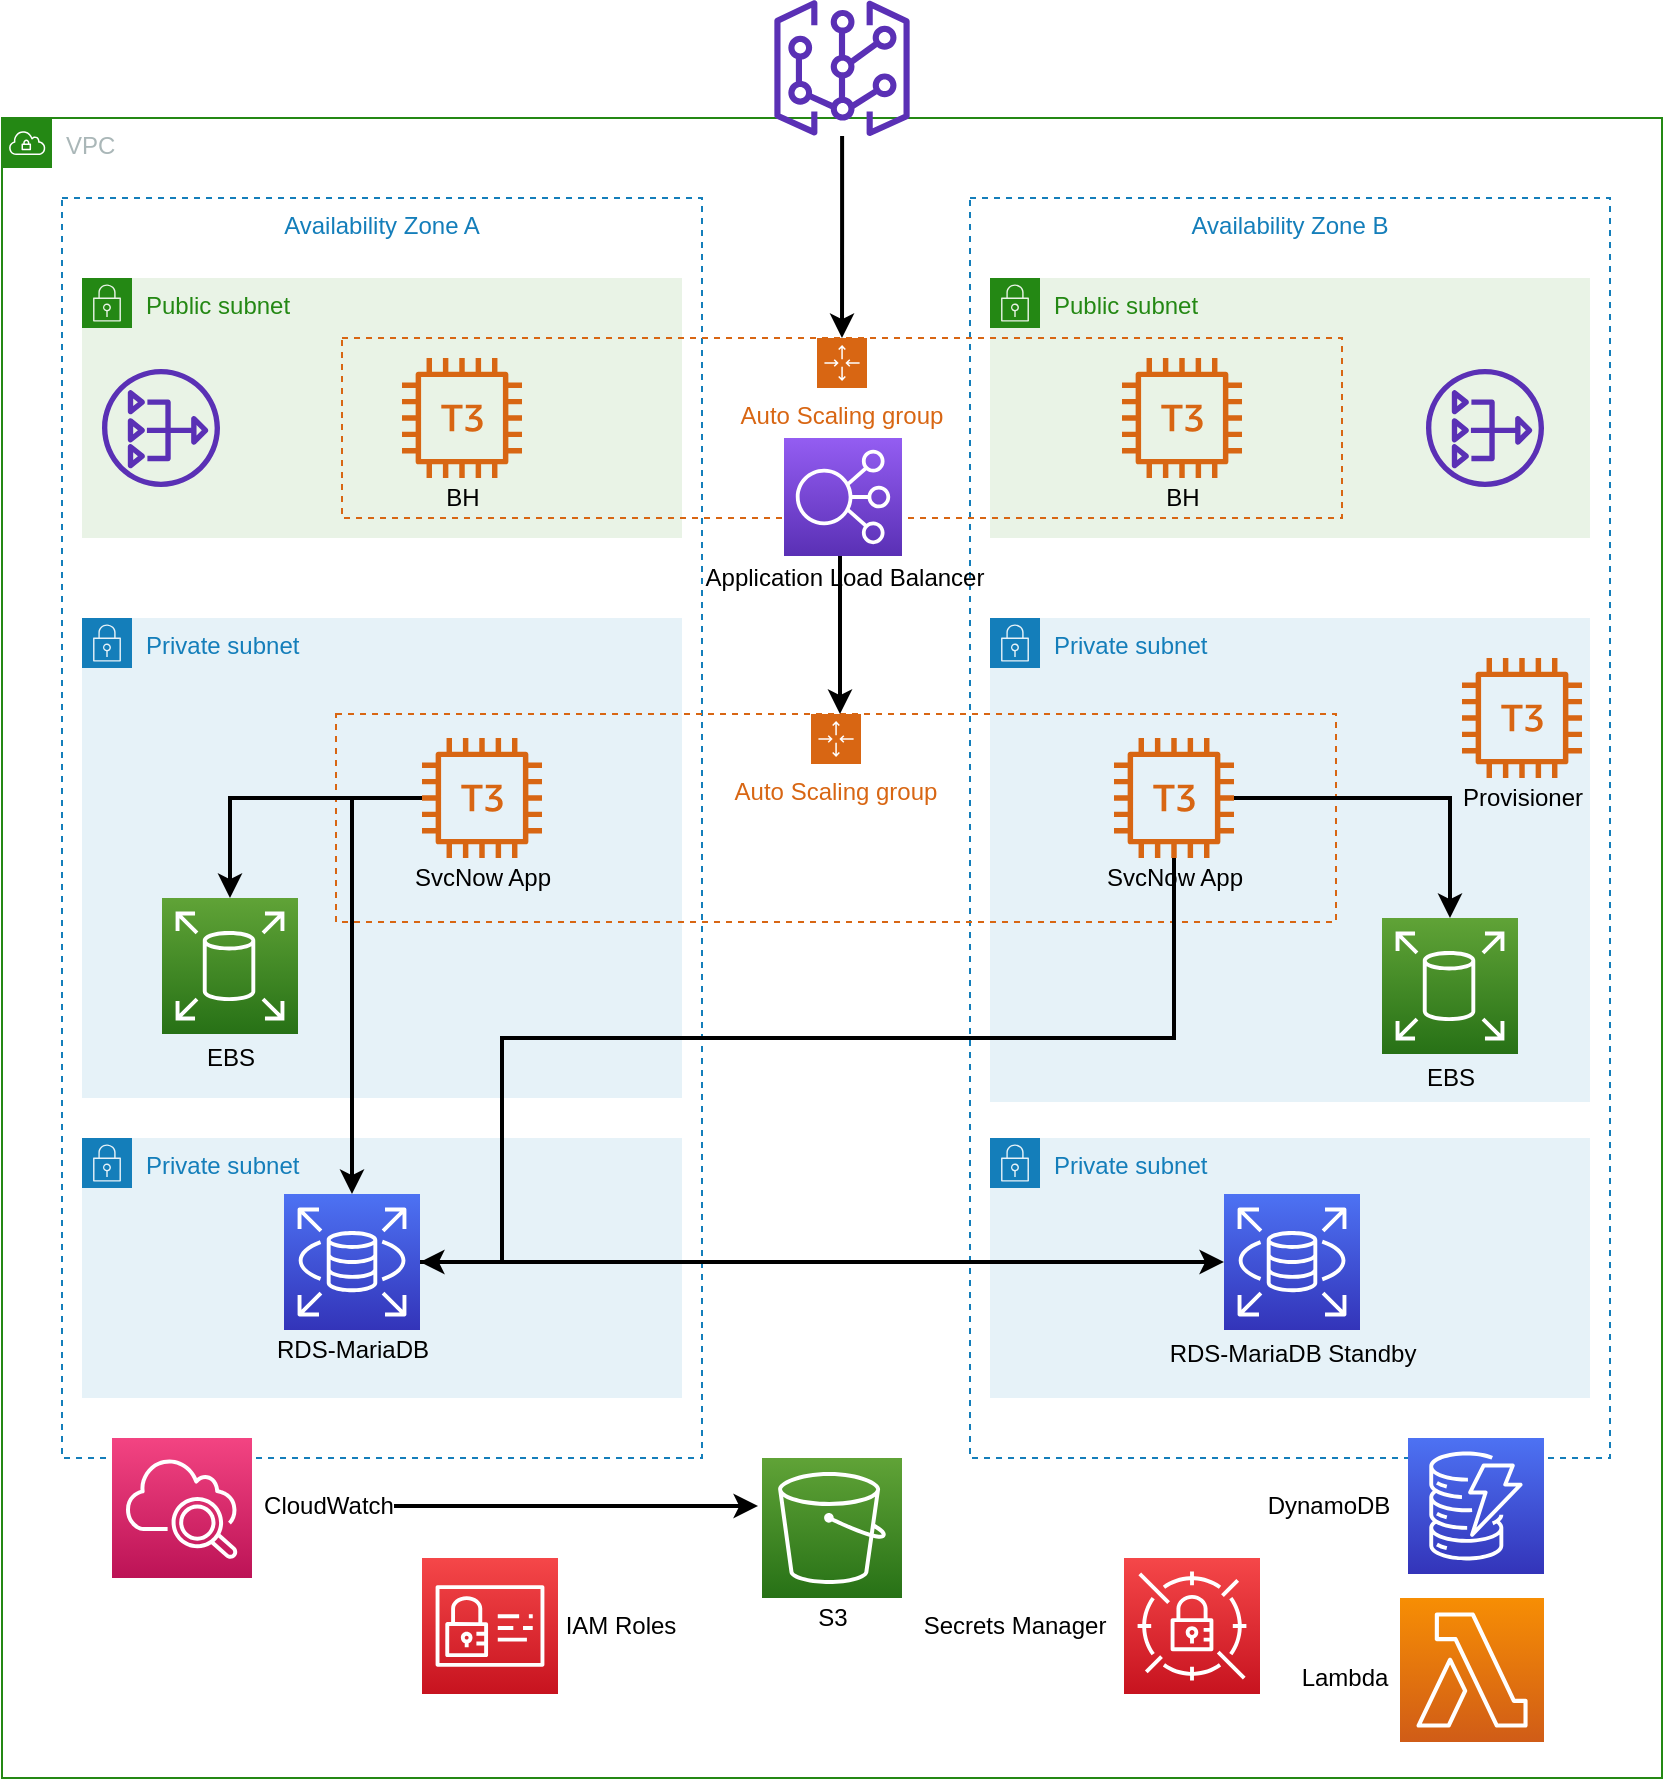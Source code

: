 <mxfile version="14.2.7" type="github" pages="3">
  <diagram id="DgfTzUf77jhHAXYw6WBH" name="JProd">
    <mxGraphModel dx="1422" dy="762" grid="1" gridSize="10" guides="1" tooltips="1" connect="1" arrows="1" fold="1" page="1" pageScale="1" pageWidth="1100" pageHeight="850" math="0" shadow="0">
      <root>
        <mxCell id="0" />
        <mxCell id="1" parent="0" />
        <mxCell id="DqMQKP6gi3KakAOaGdPP-1" value="VPC" style="points=[[0,0],[0.25,0],[0.5,0],[0.75,0],[1,0],[1,0.25],[1,0.5],[1,0.75],[1,1],[0.75,1],[0.5,1],[0.25,1],[0,1],[0,0.75],[0,0.5],[0,0.25]];outlineConnect=0;gradientColor=none;html=1;whiteSpace=wrap;fontSize=12;fontStyle=0;shape=mxgraph.aws4.group;grIcon=mxgraph.aws4.group_vpc;strokeColor=#248814;fillColor=none;verticalAlign=top;align=left;spacingLeft=30;fontColor=#AAB7B8;dashed=0;" parent="1" vertex="1">
          <mxGeometry x="10" y="140" width="830" height="830" as="geometry" />
        </mxCell>
        <mxCell id="DqMQKP6gi3KakAOaGdPP-4" value="Availability Zone A" style="fillColor=none;strokeColor=#147EBA;dashed=1;verticalAlign=top;fontStyle=0;fontColor=#147EBA;" parent="1" vertex="1">
          <mxGeometry x="40" y="180" width="320" height="630" as="geometry" />
        </mxCell>
        <mxCell id="DqMQKP6gi3KakAOaGdPP-15" value="Private subnet" style="points=[[0,0],[0.25,0],[0.5,0],[0.75,0],[1,0],[1,0.25],[1,0.5],[1,0.75],[1,1],[0.75,1],[0.5,1],[0.25,1],[0,1],[0,0.75],[0,0.5],[0,0.25]];outlineConnect=0;gradientColor=none;html=1;whiteSpace=wrap;fontSize=12;fontStyle=0;shape=mxgraph.aws4.group;grIcon=mxgraph.aws4.group_security_group;grStroke=0;strokeColor=#147EBA;fillColor=#E6F2F8;verticalAlign=top;align=left;spacingLeft=30;fontColor=#147EBA;dashed=0;" parent="1" vertex="1">
          <mxGeometry x="50" y="390" width="300" height="240" as="geometry" />
        </mxCell>
        <mxCell id="DqMQKP6gi3KakAOaGdPP-18" value="Public subnet" style="points=[[0,0],[0.25,0],[0.5,0],[0.75,0],[1,0],[1,0.25],[1,0.5],[1,0.75],[1,1],[0.75,1],[0.5,1],[0.25,1],[0,1],[0,0.75],[0,0.5],[0,0.25]];outlineConnect=0;gradientColor=none;html=1;whiteSpace=wrap;fontSize=12;fontStyle=0;shape=mxgraph.aws4.group;grIcon=mxgraph.aws4.group_security_group;grStroke=0;strokeColor=#248814;fillColor=#E9F3E6;verticalAlign=top;align=left;spacingLeft=30;fontColor=#248814;dashed=0;" parent="1" vertex="1">
          <mxGeometry x="50" y="220" width="300" height="130" as="geometry" />
        </mxCell>
        <mxCell id="lIaubGYEYdy9F-I__1Ly-11" value="" style="outlineConnect=0;fontColor=#232F3E;gradientColor=none;fillColor=#5A30B5;strokeColor=none;dashed=0;verticalLabelPosition=bottom;verticalAlign=top;align=center;html=1;fontSize=12;fontStyle=0;aspect=fixed;pointerEvents=1;shape=mxgraph.aws4.nat_gateway;" vertex="1" parent="1">
          <mxGeometry x="60" y="265.5" width="59" height="59" as="geometry" />
        </mxCell>
        <mxCell id="lIaubGYEYdy9F-I__1Ly-12" value="Availability Zone B" style="fillColor=none;strokeColor=#147EBA;dashed=1;verticalAlign=top;fontStyle=0;fontColor=#147EBA;" vertex="1" parent="1">
          <mxGeometry x="494" y="180" width="320" height="630" as="geometry" />
        </mxCell>
        <mxCell id="lIaubGYEYdy9F-I__1Ly-13" value="Public subnet" style="points=[[0,0],[0.25,0],[0.5,0],[0.75,0],[1,0],[1,0.25],[1,0.5],[1,0.75],[1,1],[0.75,1],[0.5,1],[0.25,1],[0,1],[0,0.75],[0,0.5],[0,0.25]];outlineConnect=0;gradientColor=none;html=1;whiteSpace=wrap;fontSize=12;fontStyle=0;shape=mxgraph.aws4.group;grIcon=mxgraph.aws4.group_security_group;grStroke=0;strokeColor=#248814;fillColor=#E9F3E6;verticalAlign=top;align=left;spacingLeft=30;fontColor=#248814;dashed=0;" vertex="1" parent="1">
          <mxGeometry x="504" y="220" width="300" height="130" as="geometry" />
        </mxCell>
        <mxCell id="lIaubGYEYdy9F-I__1Ly-14" value="Private subnet" style="points=[[0,0],[0.25,0],[0.5,0],[0.75,0],[1,0],[1,0.25],[1,0.5],[1,0.75],[1,1],[0.75,1],[0.5,1],[0.25,1],[0,1],[0,0.75],[0,0.5],[0,0.25]];outlineConnect=0;gradientColor=none;html=1;whiteSpace=wrap;fontSize=12;fontStyle=0;shape=mxgraph.aws4.group;grIcon=mxgraph.aws4.group_security_group;grStroke=0;strokeColor=#147EBA;fillColor=#E6F2F8;verticalAlign=top;align=left;spacingLeft=30;fontColor=#147EBA;dashed=0;" vertex="1" parent="1">
          <mxGeometry x="504" y="390" width="300" height="242" as="geometry" />
        </mxCell>
        <mxCell id="lIaubGYEYdy9F-I__1Ly-1" value="Auto Scaling group" style="points=[[0,0],[0.25,0],[0.5,0],[0.75,0],[1,0],[1,0.25],[1,0.5],[1,0.75],[1,1],[0.75,1],[0.5,1],[0.25,1],[0,1],[0,0.75],[0,0.5],[0,0.25]];outlineConnect=0;gradientColor=none;html=1;whiteSpace=wrap;fontSize=12;fontStyle=0;shape=mxgraph.aws4.groupCenter;grIcon=mxgraph.aws4.group_auto_scaling_group;grStroke=1;strokeColor=#D86613;fillColor=none;verticalAlign=top;align=center;fontColor=#D86613;dashed=1;spacingTop=25;" vertex="1" parent="1">
          <mxGeometry x="177" y="438" width="500" height="104" as="geometry" />
        </mxCell>
        <mxCell id="lIaubGYEYdy9F-I__1Ly-20" value="Auto Scaling group" style="points=[[0,0],[0.25,0],[0.5,0],[0.75,0],[1,0],[1,0.25],[1,0.5],[1,0.75],[1,1],[0.75,1],[0.5,1],[0.25,1],[0,1],[0,0.75],[0,0.5],[0,0.25]];outlineConnect=0;gradientColor=none;html=1;whiteSpace=wrap;fontSize=12;fontStyle=0;shape=mxgraph.aws4.groupCenter;grIcon=mxgraph.aws4.group_auto_scaling_group;grStroke=1;strokeColor=#D86613;fillColor=none;verticalAlign=top;align=center;fontColor=#D86613;dashed=1;spacingTop=25;" vertex="1" parent="1">
          <mxGeometry x="180" y="250" width="500" height="90" as="geometry" />
        </mxCell>
        <mxCell id="lIaubGYEYdy9F-I__1Ly-24" value="" style="group" vertex="1" connectable="0" parent="1">
          <mxGeometry x="210" y="450" width="80" height="80" as="geometry" />
        </mxCell>
        <mxCell id="lIaubGYEYdy9F-I__1Ly-22" value="" style="outlineConnect=0;fontColor=#232F3E;gradientColor=none;fillColor=#D86613;strokeColor=none;dashed=0;verticalLabelPosition=bottom;verticalAlign=top;align=center;html=1;fontSize=12;fontStyle=0;aspect=fixed;pointerEvents=1;shape=mxgraph.aws4.t3_instance;" vertex="1" parent="lIaubGYEYdy9F-I__1Ly-24">
          <mxGeometry x="10" width="60" height="60" as="geometry" />
        </mxCell>
        <mxCell id="lIaubGYEYdy9F-I__1Ly-23" value="SvcNow App" style="text;html=1;align=center;verticalAlign=middle;resizable=0;points=[];autosize=1;" vertex="1" parent="lIaubGYEYdy9F-I__1Ly-24">
          <mxGeometry y="60" width="80" height="20" as="geometry" />
        </mxCell>
        <mxCell id="lIaubGYEYdy9F-I__1Ly-25" value="" style="group" vertex="1" connectable="0" parent="1">
          <mxGeometry x="210" y="260" width="60" height="80" as="geometry" />
        </mxCell>
        <mxCell id="lIaubGYEYdy9F-I__1Ly-18" value="" style="outlineConnect=0;fontColor=#232F3E;gradientColor=none;fillColor=#D86613;strokeColor=none;dashed=0;verticalLabelPosition=bottom;verticalAlign=top;align=center;html=1;fontSize=12;fontStyle=0;aspect=fixed;pointerEvents=1;shape=mxgraph.aws4.t3_instance;" vertex="1" parent="lIaubGYEYdy9F-I__1Ly-25">
          <mxGeometry width="60" height="60" as="geometry" />
        </mxCell>
        <mxCell id="lIaubGYEYdy9F-I__1Ly-21" value="BH" style="text;html=1;align=center;verticalAlign=middle;resizable=0;points=[];autosize=1;" vertex="1" parent="lIaubGYEYdy9F-I__1Ly-25">
          <mxGeometry x="15" y="60" width="30" height="20" as="geometry" />
        </mxCell>
        <mxCell id="lIaubGYEYdy9F-I__1Ly-26" value="" style="group" vertex="1" connectable="0" parent="1">
          <mxGeometry x="570" y="260" width="60" height="80" as="geometry" />
        </mxCell>
        <mxCell id="lIaubGYEYdy9F-I__1Ly-27" value="" style="outlineConnect=0;fontColor=#232F3E;gradientColor=none;fillColor=#D86613;strokeColor=none;dashed=0;verticalLabelPosition=bottom;verticalAlign=top;align=center;html=1;fontSize=12;fontStyle=0;aspect=fixed;pointerEvents=1;shape=mxgraph.aws4.t3_instance;" vertex="1" parent="lIaubGYEYdy9F-I__1Ly-26">
          <mxGeometry width="60" height="60" as="geometry" />
        </mxCell>
        <mxCell id="lIaubGYEYdy9F-I__1Ly-28" value="BH" style="text;html=1;align=center;verticalAlign=middle;resizable=0;points=[];autosize=1;" vertex="1" parent="lIaubGYEYdy9F-I__1Ly-26">
          <mxGeometry x="15" y="60" width="30" height="20" as="geometry" />
        </mxCell>
        <mxCell id="N8HFbCuZIMLlKZBPuFng-29" value="" style="edgeStyle=orthogonalEdgeStyle;rounded=0;orthogonalLoop=1;jettySize=auto;html=1;strokeWidth=2;" edge="1" parent="1" source="N8HFbCuZIMLlKZBPuFng-1" target="lIaubGYEYdy9F-I__1Ly-20">
          <mxGeometry relative="1" as="geometry">
            <Array as="points" />
          </mxGeometry>
        </mxCell>
        <mxCell id="N8HFbCuZIMLlKZBPuFng-1" value="" style="outlineConnect=0;fontColor=#232F3E;gradientColor=none;fillColor=#5A30B5;strokeColor=none;dashed=0;verticalLabelPosition=bottom;verticalAlign=top;align=center;html=1;fontSize=12;fontStyle=0;aspect=fixed;pointerEvents=1;shape=mxgraph.aws4.virtual_gateway;" vertex="1" parent="1">
          <mxGeometry x="396" y="81" width="68" height="68" as="geometry" />
        </mxCell>
        <mxCell id="N8HFbCuZIMLlKZBPuFng-7" value="" style="group" vertex="1" connectable="0" parent="1">
          <mxGeometry x="90" y="530" width="68" height="90" as="geometry" />
        </mxCell>
        <mxCell id="N8HFbCuZIMLlKZBPuFng-5" value="" style="points=[[0,0,0],[0.25,0,0],[0.5,0,0],[0.75,0,0],[1,0,0],[0,1,0],[0.25,1,0],[0.5,1,0],[0.75,1,0],[1,1,0],[0,0.25,0],[0,0.5,0],[0,0.75,0],[1,0.25,0],[1,0.5,0],[1,0.75,0]];outlineConnect=0;fontColor=#232F3E;gradientColor=#60A337;gradientDirection=north;fillColor=#277116;strokeColor=#ffffff;dashed=0;verticalLabelPosition=bottom;verticalAlign=top;align=center;html=1;fontSize=12;fontStyle=0;aspect=fixed;shape=mxgraph.aws4.resourceIcon;resIcon=mxgraph.aws4.elastic_block_store;" vertex="1" parent="N8HFbCuZIMLlKZBPuFng-7">
          <mxGeometry width="68" height="68" as="geometry" />
        </mxCell>
        <mxCell id="N8HFbCuZIMLlKZBPuFng-6" value="EBS" style="text;html=1;align=center;verticalAlign=middle;resizable=0;points=[];autosize=1;" vertex="1" parent="N8HFbCuZIMLlKZBPuFng-7">
          <mxGeometry x="14" y="70" width="40" height="20" as="geometry" />
        </mxCell>
        <mxCell id="N8HFbCuZIMLlKZBPuFng-8" value="" style="group" vertex="1" connectable="0" parent="1">
          <mxGeometry x="700" y="540" width="68" height="90" as="geometry" />
        </mxCell>
        <mxCell id="N8HFbCuZIMLlKZBPuFng-9" value="" style="points=[[0,0,0],[0.25,0,0],[0.5,0,0],[0.75,0,0],[1,0,0],[0,1,0],[0.25,1,0],[0.5,1,0],[0.75,1,0],[1,1,0],[0,0.25,0],[0,0.5,0],[0,0.75,0],[1,0.25,0],[1,0.5,0],[1,0.75,0]];outlineConnect=0;fontColor=#232F3E;gradientColor=#60A337;gradientDirection=north;fillColor=#277116;strokeColor=#ffffff;dashed=0;verticalLabelPosition=bottom;verticalAlign=top;align=center;html=1;fontSize=12;fontStyle=0;aspect=fixed;shape=mxgraph.aws4.resourceIcon;resIcon=mxgraph.aws4.elastic_block_store;" vertex="1" parent="N8HFbCuZIMLlKZBPuFng-8">
          <mxGeometry width="68" height="68" as="geometry" />
        </mxCell>
        <mxCell id="N8HFbCuZIMLlKZBPuFng-10" value="EBS" style="text;html=1;align=center;verticalAlign=middle;resizable=0;points=[];autosize=1;" vertex="1" parent="N8HFbCuZIMLlKZBPuFng-8">
          <mxGeometry x="14" y="70" width="40" height="20" as="geometry" />
        </mxCell>
        <mxCell id="N8HFbCuZIMLlKZBPuFng-13" value="" style="group" vertex="1" connectable="0" parent="1">
          <mxGeometry x="401" y="300" width="105" height="80" as="geometry" />
        </mxCell>
        <mxCell id="N8HFbCuZIMLlKZBPuFng-12" value="Application Load Balancer" style="text;html=1;align=center;verticalAlign=middle;resizable=0;points=[];autosize=1;" vertex="1" parent="N8HFbCuZIMLlKZBPuFng-13">
          <mxGeometry x="-45" y="60" width="150" height="20" as="geometry" />
        </mxCell>
        <mxCell id="lIaubGYEYdy9F-I__1Ly-10" value="" style="points=[[0,0,0],[0.25,0,0],[0.5,0,0],[0.75,0,0],[1,0,0],[0,1,0],[0.25,1,0],[0.5,1,0],[0.75,1,0],[1,1,0],[0,0.25,0],[0,0.5,0],[0,0.75,0],[1,0.25,0],[1,0.5,0],[1,0.75,0]];outlineConnect=0;fontColor=#232F3E;gradientColor=#945DF2;gradientDirection=north;fillColor=#5A30B5;strokeColor=#ffffff;dashed=0;verticalLabelPosition=bottom;verticalAlign=top;align=center;html=1;fontSize=12;fontStyle=0;aspect=fixed;shape=mxgraph.aws4.resourceIcon;resIcon=mxgraph.aws4.elastic_load_balancing;" vertex="1" parent="N8HFbCuZIMLlKZBPuFng-13">
          <mxGeometry width="59" height="59" as="geometry" />
        </mxCell>
        <mxCell id="N8HFbCuZIMLlKZBPuFng-15" value="Private subnet" style="points=[[0,0],[0.25,0],[0.5,0],[0.75,0],[1,0],[1,0.25],[1,0.5],[1,0.75],[1,1],[0.75,1],[0.5,1],[0.25,1],[0,1],[0,0.75],[0,0.5],[0,0.25]];outlineConnect=0;gradientColor=none;html=1;whiteSpace=wrap;fontSize=12;fontStyle=0;shape=mxgraph.aws4.group;grIcon=mxgraph.aws4.group_security_group;grStroke=0;strokeColor=#147EBA;fillColor=#E6F2F8;verticalAlign=top;align=left;spacingLeft=30;fontColor=#147EBA;dashed=0;" vertex="1" parent="1">
          <mxGeometry x="50" y="650" width="300" height="130" as="geometry" />
        </mxCell>
        <mxCell id="N8HFbCuZIMLlKZBPuFng-16" value="Private subnet" style="points=[[0,0],[0.25,0],[0.5,0],[0.75,0],[1,0],[1,0.25],[1,0.5],[1,0.75],[1,1],[0.75,1],[0.5,1],[0.25,1],[0,1],[0,0.75],[0,0.5],[0,0.25]];outlineConnect=0;gradientColor=none;html=1;whiteSpace=wrap;fontSize=12;fontStyle=0;shape=mxgraph.aws4.group;grIcon=mxgraph.aws4.group_security_group;grStroke=0;strokeColor=#147EBA;fillColor=#E6F2F8;verticalAlign=top;align=left;spacingLeft=30;fontColor=#147EBA;dashed=0;" vertex="1" parent="1">
          <mxGeometry x="504" y="650" width="300" height="130" as="geometry" />
        </mxCell>
        <mxCell id="N8HFbCuZIMLlKZBPuFng-22" value="" style="group" vertex="1" connectable="0" parent="1">
          <mxGeometry x="140" y="678" width="90" height="88" as="geometry" />
        </mxCell>
        <mxCell id="N8HFbCuZIMLlKZBPuFng-17" value="" style="points=[[0,0,0],[0.25,0,0],[0.5,0,0],[0.75,0,0],[1,0,0],[0,1,0],[0.25,1,0],[0.5,1,0],[0.75,1,0],[1,1,0],[0,0.25,0],[0,0.5,0],[0,0.75,0],[1,0.25,0],[1,0.5,0],[1,0.75,0]];outlineConnect=0;fontColor=#232F3E;gradientColor=#4D72F3;gradientDirection=north;fillColor=#3334B9;strokeColor=#ffffff;dashed=0;verticalLabelPosition=bottom;verticalAlign=top;align=center;html=1;fontSize=12;fontStyle=0;aspect=fixed;shape=mxgraph.aws4.resourceIcon;resIcon=mxgraph.aws4.rds;" vertex="1" parent="N8HFbCuZIMLlKZBPuFng-22">
          <mxGeometry x="11" width="68" height="68" as="geometry" />
        </mxCell>
        <mxCell id="N8HFbCuZIMLlKZBPuFng-21" value="RDS-MariaDB" style="text;html=1;align=center;verticalAlign=middle;resizable=0;points=[];autosize=1;" vertex="1" parent="N8HFbCuZIMLlKZBPuFng-22">
          <mxGeometry y="68" width="90" height="20" as="geometry" />
        </mxCell>
        <mxCell id="N8HFbCuZIMLlKZBPuFng-31" value="" style="edgeStyle=orthogonalEdgeStyle;rounded=0;orthogonalLoop=1;jettySize=auto;html=1;strokeWidth=2;" edge="1" parent="1">
          <mxGeometry relative="1" as="geometry">
            <mxPoint x="429" y="359" as="sourcePoint" />
            <mxPoint x="429" y="438" as="targetPoint" />
            <Array as="points">
              <mxPoint x="429" y="380" />
              <mxPoint x="429" y="380" />
            </Array>
          </mxGeometry>
        </mxCell>
        <mxCell id="N8HFbCuZIMLlKZBPuFng-32" style="edgeStyle=orthogonalEdgeStyle;rounded=0;orthogonalLoop=1;jettySize=auto;html=1;strokeWidth=2;" edge="1" parent="1" source="lIaubGYEYdy9F-I__1Ly-22" target="N8HFbCuZIMLlKZBPuFng-5">
          <mxGeometry relative="1" as="geometry" />
        </mxCell>
        <mxCell id="N8HFbCuZIMLlKZBPuFng-33" style="edgeStyle=orthogonalEdgeStyle;rounded=0;orthogonalLoop=1;jettySize=auto;html=1;entryX=0.5;entryY=0;entryDx=0;entryDy=0;entryPerimeter=0;strokeWidth=2;" edge="1" parent="1" source="lIaubGYEYdy9F-I__1Ly-22" target="N8HFbCuZIMLlKZBPuFng-17">
          <mxGeometry relative="1" as="geometry" />
        </mxCell>
        <mxCell id="N8HFbCuZIMLlKZBPuFng-36" style="edgeStyle=orthogonalEdgeStyle;rounded=0;orthogonalLoop=1;jettySize=auto;html=1;strokeWidth=2;" edge="1" parent="1" source="N8HFbCuZIMLlKZBPuFng-3" target="N8HFbCuZIMLlKZBPuFng-9">
          <mxGeometry relative="1" as="geometry" />
        </mxCell>
        <mxCell id="N8HFbCuZIMLlKZBPuFng-38" style="edgeStyle=orthogonalEdgeStyle;rounded=0;orthogonalLoop=1;jettySize=auto;html=1;strokeWidth=2;" edge="1" parent="1" source="N8HFbCuZIMLlKZBPuFng-3" target="N8HFbCuZIMLlKZBPuFng-17">
          <mxGeometry relative="1" as="geometry">
            <mxPoint x="596" y="510" as="sourcePoint" />
            <mxPoint x="250" y="729" as="targetPoint" />
            <Array as="points">
              <mxPoint x="596" y="600" />
              <mxPoint x="260" y="600" />
              <mxPoint x="260" y="712" />
            </Array>
          </mxGeometry>
        </mxCell>
        <mxCell id="N8HFbCuZIMLlKZBPuFng-2" value="" style="group" vertex="1" connectable="0" parent="1">
          <mxGeometry x="556" y="450" width="80" height="80" as="geometry" />
        </mxCell>
        <mxCell id="N8HFbCuZIMLlKZBPuFng-3" value="" style="outlineConnect=0;fontColor=#232F3E;gradientColor=none;fillColor=#D86613;strokeColor=none;dashed=0;verticalLabelPosition=bottom;verticalAlign=top;align=center;html=1;fontSize=12;fontStyle=0;aspect=fixed;pointerEvents=1;shape=mxgraph.aws4.t3_instance;" vertex="1" parent="N8HFbCuZIMLlKZBPuFng-2">
          <mxGeometry x="10" width="60" height="60" as="geometry" />
        </mxCell>
        <mxCell id="N8HFbCuZIMLlKZBPuFng-4" value="SvcNow App" style="text;html=1;align=center;verticalAlign=middle;resizable=0;points=[];autosize=1;" vertex="1" parent="N8HFbCuZIMLlKZBPuFng-2">
          <mxGeometry y="60" width="80" height="20" as="geometry" />
        </mxCell>
        <mxCell id="N8HFbCuZIMLlKZBPuFng-39" value="" style="group" vertex="1" connectable="0" parent="1">
          <mxGeometry x="585" y="678" width="140" height="90" as="geometry" />
        </mxCell>
        <mxCell id="N8HFbCuZIMLlKZBPuFng-25" value="" style="points=[[0,0,0],[0.25,0,0],[0.5,0,0],[0.75,0,0],[1,0,0],[0,1,0],[0.25,1,0],[0.5,1,0],[0.75,1,0],[1,1,0],[0,0.25,0],[0,0.5,0],[0,0.75,0],[1,0.25,0],[1,0.5,0],[1,0.75,0]];outlineConnect=0;fontColor=#232F3E;gradientColor=#4D72F3;gradientDirection=north;fillColor=#3334B9;strokeColor=#ffffff;dashed=0;verticalLabelPosition=bottom;verticalAlign=top;align=center;html=1;fontSize=12;fontStyle=0;aspect=fixed;shape=mxgraph.aws4.resourceIcon;resIcon=mxgraph.aws4.rds;" vertex="1" parent="N8HFbCuZIMLlKZBPuFng-39">
          <mxGeometry x="36" width="68" height="68" as="geometry" />
        </mxCell>
        <mxCell id="N8HFbCuZIMLlKZBPuFng-26" value="RDS-MariaDB Standby" style="text;html=1;align=center;verticalAlign=middle;resizable=0;points=[];autosize=1;" vertex="1" parent="N8HFbCuZIMLlKZBPuFng-39">
          <mxGeometry y="70" width="140" height="20" as="geometry" />
        </mxCell>
        <mxCell id="N8HFbCuZIMLlKZBPuFng-41" style="edgeStyle=orthogonalEdgeStyle;rounded=0;orthogonalLoop=1;jettySize=auto;html=1;strokeWidth=2;" edge="1" parent="1" source="N8HFbCuZIMLlKZBPuFng-17" target="N8HFbCuZIMLlKZBPuFng-25">
          <mxGeometry relative="1" as="geometry" />
        </mxCell>
        <mxCell id="N8HFbCuZIMLlKZBPuFng-49" value="" style="group" vertex="1" connectable="0" parent="1">
          <mxGeometry x="220" y="860" width="134" height="68" as="geometry" />
        </mxCell>
        <mxCell id="N8HFbCuZIMLlKZBPuFng-43" value="" style="points=[[0,0,0],[0.25,0,0],[0.5,0,0],[0.75,0,0],[1,0,0],[0,1,0],[0.25,1,0],[0.5,1,0],[0.75,1,0],[1,1,0],[0,0.25,0],[0,0.5,0],[0,0.75,0],[1,0.25,0],[1,0.5,0],[1,0.75,0]];outlineConnect=0;fontColor=#232F3E;gradientColor=#F54749;gradientDirection=north;fillColor=#C7131F;strokeColor=#ffffff;dashed=0;verticalLabelPosition=bottom;verticalAlign=top;align=center;html=1;fontSize=12;fontStyle=0;aspect=fixed;shape=mxgraph.aws4.resourceIcon;resIcon=mxgraph.aws4.identity_and_access_management;" vertex="1" parent="N8HFbCuZIMLlKZBPuFng-49">
          <mxGeometry width="68" height="68" as="geometry" />
        </mxCell>
        <mxCell id="N8HFbCuZIMLlKZBPuFng-48" value="IAM Roles" style="text;html=1;align=center;verticalAlign=middle;resizable=0;points=[];autosize=1;" vertex="1" parent="N8HFbCuZIMLlKZBPuFng-49">
          <mxGeometry x="64" y="24" width="70" height="20" as="geometry" />
        </mxCell>
        <mxCell id="N8HFbCuZIMLlKZBPuFng-52" value="" style="group" vertex="1" connectable="0" parent="1">
          <mxGeometry x="65" y="800" width="148" height="70" as="geometry" />
        </mxCell>
        <mxCell id="N8HFbCuZIMLlKZBPuFng-50" value="" style="points=[[0,0,0],[0.25,0,0],[0.5,0,0],[0.75,0,0],[1,0,0],[0,1,0],[0.25,1,0],[0.5,1,0],[0.75,1,0],[1,1,0],[0,0.25,0],[0,0.5,0],[0,0.75,0],[1,0.25,0],[1,0.5,0],[1,0.75,0]];points=[[0,0,0],[0.25,0,0],[0.5,0,0],[0.75,0,0],[1,0,0],[0,1,0],[0.25,1,0],[0.5,1,0],[0.75,1,0],[1,1,0],[0,0.25,0],[0,0.5,0],[0,0.75,0],[1,0.25,0],[1,0.5,0],[1,0.75,0]];outlineConnect=0;fontColor=#232F3E;gradientColor=#F34482;gradientDirection=north;fillColor=#BC1356;strokeColor=#ffffff;dashed=0;verticalLabelPosition=bottom;verticalAlign=top;align=center;html=1;fontSize=12;fontStyle=0;aspect=fixed;shape=mxgraph.aws4.resourceIcon;resIcon=mxgraph.aws4.cloudwatch_2;" vertex="1" parent="N8HFbCuZIMLlKZBPuFng-52">
          <mxGeometry width="70" height="70" as="geometry" />
        </mxCell>
        <mxCell id="N8HFbCuZIMLlKZBPuFng-51" value="CloudWatch" style="text;html=1;align=center;verticalAlign=middle;resizable=0;points=[];autosize=1;" vertex="1" parent="N8HFbCuZIMLlKZBPuFng-52">
          <mxGeometry x="68" y="24" width="80" height="20" as="geometry" />
        </mxCell>
        <mxCell id="N8HFbCuZIMLlKZBPuFng-53" value="" style="group" vertex="1" connectable="0" parent="1">
          <mxGeometry x="461" y="860" width="178" height="68" as="geometry" />
        </mxCell>
        <mxCell id="N8HFbCuZIMLlKZBPuFng-44" value="" style="points=[[0,0,0],[0.25,0,0],[0.5,0,0],[0.75,0,0],[1,0,0],[0,1,0],[0.25,1,0],[0.5,1,0],[0.75,1,0],[1,1,0],[0,0.25,0],[0,0.5,0],[0,0.75,0],[1,0.25,0],[1,0.5,0],[1,0.75,0]];outlineConnect=0;fontColor=#232F3E;gradientColor=#F54749;gradientDirection=north;fillColor=#C7131F;strokeColor=#ffffff;dashed=0;verticalLabelPosition=bottom;verticalAlign=top;align=center;html=1;fontSize=12;fontStyle=0;aspect=fixed;shape=mxgraph.aws4.resourceIcon;resIcon=mxgraph.aws4.secrets_manager;" vertex="1" parent="N8HFbCuZIMLlKZBPuFng-53">
          <mxGeometry x="110" width="68" height="68" as="geometry" />
        </mxCell>
        <mxCell id="N8HFbCuZIMLlKZBPuFng-45" value="Secrets Manager" style="text;html=1;align=center;verticalAlign=middle;resizable=0;points=[];autosize=1;" vertex="1" parent="N8HFbCuZIMLlKZBPuFng-53">
          <mxGeometry y="24" width="110" height="20" as="geometry" />
        </mxCell>
        <mxCell id="N8HFbCuZIMLlKZBPuFng-56" value="" style="group" vertex="1" connectable="0" parent="1">
          <mxGeometry x="633" y="800" width="148" height="68" as="geometry" />
        </mxCell>
        <mxCell id="N8HFbCuZIMLlKZBPuFng-54" value="" style="points=[[0,0,0],[0.25,0,0],[0.5,0,0],[0.75,0,0],[1,0,0],[0,1,0],[0.25,1,0],[0.5,1,0],[0.75,1,0],[1,1,0],[0,0.25,0],[0,0.5,0],[0,0.75,0],[1,0.25,0],[1,0.5,0],[1,0.75,0]];outlineConnect=0;fontColor=#232F3E;gradientColor=#4D72F3;gradientDirection=north;fillColor=#3334B9;strokeColor=#ffffff;dashed=0;verticalLabelPosition=bottom;verticalAlign=top;align=center;html=1;fontSize=12;fontStyle=0;aspect=fixed;shape=mxgraph.aws4.resourceIcon;resIcon=mxgraph.aws4.dynamodb;" vertex="1" parent="N8HFbCuZIMLlKZBPuFng-56">
          <mxGeometry x="80" width="68" height="68" as="geometry" />
        </mxCell>
        <mxCell id="N8HFbCuZIMLlKZBPuFng-55" value="DynamoDB" style="text;html=1;align=center;verticalAlign=middle;resizable=0;points=[];autosize=1;" vertex="1" parent="N8HFbCuZIMLlKZBPuFng-56">
          <mxGeometry y="24" width="80" height="20" as="geometry" />
        </mxCell>
        <mxCell id="N8HFbCuZIMLlKZBPuFng-62" value="" style="edgeStyle=orthogonalEdgeStyle;rounded=0;orthogonalLoop=1;jettySize=auto;html=1;strokeWidth=2;entryX=0.143;entryY=0.343;entryDx=0;entryDy=0;entryPerimeter=0;" edge="1" parent="1">
          <mxGeometry relative="1" as="geometry">
            <mxPoint x="206" y="834.01" as="sourcePoint" />
            <mxPoint x="388.01" y="834.01" as="targetPoint" />
          </mxGeometry>
        </mxCell>
        <mxCell id="N8HFbCuZIMLlKZBPuFng-64" value="" style="group" vertex="1" connectable="0" parent="1">
          <mxGeometry x="390" y="810" width="70" height="90" as="geometry" />
        </mxCell>
        <mxCell id="N8HFbCuZIMLlKZBPuFng-42" value="" style="points=[[0,0,0],[0.25,0,0],[0.5,0,0],[0.75,0,0],[1,0,0],[0,1,0],[0.25,1,0],[0.5,1,0],[0.75,1,0],[1,1,0],[0,0.25,0],[0,0.5,0],[0,0.75,0],[1,0.25,0],[1,0.5,0],[1,0.75,0]];outlineConnect=0;fontColor=#232F3E;gradientColor=#60A337;gradientDirection=north;fillColor=#277116;strokeColor=#ffffff;dashed=0;verticalLabelPosition=bottom;verticalAlign=top;align=center;html=1;fontSize=12;fontStyle=0;aspect=fixed;shape=mxgraph.aws4.resourceIcon;resIcon=mxgraph.aws4.s3;" vertex="1" parent="N8HFbCuZIMLlKZBPuFng-64">
          <mxGeometry width="70" height="70" as="geometry" />
        </mxCell>
        <mxCell id="N8HFbCuZIMLlKZBPuFng-63" value="S3" style="text;html=1;align=center;verticalAlign=middle;resizable=0;points=[];autosize=1;" vertex="1" parent="N8HFbCuZIMLlKZBPuFng-64">
          <mxGeometry x="20" y="70" width="30" height="20" as="geometry" />
        </mxCell>
        <mxCell id="N8HFbCuZIMLlKZBPuFng-65" value="" style="group" vertex="1" connectable="0" parent="1">
          <mxGeometry x="740" y="410" width="70" height="80" as="geometry" />
        </mxCell>
        <mxCell id="N8HFbCuZIMLlKZBPuFng-66" value="" style="outlineConnect=0;fontColor=#232F3E;gradientColor=none;fillColor=#D86613;strokeColor=none;dashed=0;verticalLabelPosition=bottom;verticalAlign=top;align=center;html=1;fontSize=12;fontStyle=0;aspect=fixed;pointerEvents=1;shape=mxgraph.aws4.t3_instance;" vertex="1" parent="N8HFbCuZIMLlKZBPuFng-65">
          <mxGeometry width="60" height="60" as="geometry" />
        </mxCell>
        <mxCell id="N8HFbCuZIMLlKZBPuFng-67" value="Provisioner" style="text;html=1;align=center;verticalAlign=middle;resizable=0;points=[];autosize=1;" vertex="1" parent="N8HFbCuZIMLlKZBPuFng-65">
          <mxGeometry x="-10" y="60" width="80" height="20" as="geometry" />
        </mxCell>
        <mxCell id="N8HFbCuZIMLlKZBPuFng-70" value="" style="group" vertex="1" connectable="0" parent="1">
          <mxGeometry x="651" y="880" width="130" height="72" as="geometry" />
        </mxCell>
        <mxCell id="N8HFbCuZIMLlKZBPuFng-68" value="" style="points=[[0,0,0],[0.25,0,0],[0.5,0,0],[0.75,0,0],[1,0,0],[0,1,0],[0.25,1,0],[0.5,1,0],[0.75,1,0],[1,1,0],[0,0.25,0],[0,0.5,0],[0,0.75,0],[1,0.25,0],[1,0.5,0],[1,0.75,0]];outlineConnect=0;fontColor=#232F3E;gradientColor=#F78E04;gradientDirection=north;fillColor=#D05C17;strokeColor=#ffffff;dashed=0;verticalLabelPosition=bottom;verticalAlign=top;align=center;html=1;fontSize=12;fontStyle=0;aspect=fixed;shape=mxgraph.aws4.resourceIcon;resIcon=mxgraph.aws4.lambda;" vertex="1" parent="N8HFbCuZIMLlKZBPuFng-70">
          <mxGeometry x="58" width="72" height="72" as="geometry" />
        </mxCell>
        <mxCell id="N8HFbCuZIMLlKZBPuFng-69" value="Lambda" style="text;html=1;align=center;verticalAlign=middle;resizable=0;points=[];autosize=1;" vertex="1" parent="N8HFbCuZIMLlKZBPuFng-70">
          <mxGeometry y="30" width="60" height="20" as="geometry" />
        </mxCell>
        <mxCell id="PWy66bSoGs2Y_-l8s3w9-1" value="" style="outlineConnect=0;fontColor=#232F3E;gradientColor=none;fillColor=#5A30B5;strokeColor=none;dashed=0;verticalLabelPosition=bottom;verticalAlign=top;align=center;html=1;fontSize=12;fontStyle=0;aspect=fixed;pointerEvents=1;shape=mxgraph.aws4.nat_gateway;" vertex="1" parent="1">
          <mxGeometry x="722" y="265.5" width="59" height="59" as="geometry" />
        </mxCell>
      </root>
    </mxGraphModel>
  </diagram>
  <diagram id="t3RoRKtA3SjHtbaizj6Z" name="JTest">
    <mxGraphModel dx="1422" dy="762" grid="1" gridSize="10" guides="1" tooltips="1" connect="1" arrows="1" fold="1" page="1" pageScale="1" pageWidth="1100" pageHeight="850" math="0" shadow="0">
      <root>
        <mxCell id="Tai-76IOCvLk09MzMujv-0" />
        <mxCell id="Tai-76IOCvLk09MzMujv-1" parent="Tai-76IOCvLk09MzMujv-0" />
        <mxCell id="QHLtHEREuqWHvzvlW8e7-0" value="VPC" style="points=[[0,0],[0.25,0],[0.5,0],[0.75,0],[1,0],[1,0.25],[1,0.5],[1,0.75],[1,1],[0.75,1],[0.5,1],[0.25,1],[0,1],[0,0.75],[0,0.5],[0,0.25]];outlineConnect=0;gradientColor=none;html=1;whiteSpace=wrap;fontSize=12;fontStyle=0;shape=mxgraph.aws4.group;grIcon=mxgraph.aws4.group_vpc;strokeColor=#248814;fillColor=none;verticalAlign=top;align=left;spacingLeft=30;fontColor=#AAB7B8;dashed=0;" vertex="1" parent="Tai-76IOCvLk09MzMujv-1">
          <mxGeometry x="10" y="140" width="830" height="830" as="geometry" />
        </mxCell>
        <mxCell id="QHLtHEREuqWHvzvlW8e7-1" value="Availability Zone A" style="fillColor=none;strokeColor=#147EBA;dashed=1;verticalAlign=top;fontStyle=0;fontColor=#147EBA;" vertex="1" parent="Tai-76IOCvLk09MzMujv-1">
          <mxGeometry x="40" y="180" width="320" height="630" as="geometry" />
        </mxCell>
        <mxCell id="QHLtHEREuqWHvzvlW8e7-2" value="Private subnet" style="points=[[0,0],[0.25,0],[0.5,0],[0.75,0],[1,0],[1,0.25],[1,0.5],[1,0.75],[1,1],[0.75,1],[0.5,1],[0.25,1],[0,1],[0,0.75],[0,0.5],[0,0.25]];outlineConnect=0;gradientColor=none;html=1;whiteSpace=wrap;fontSize=12;fontStyle=0;shape=mxgraph.aws4.group;grIcon=mxgraph.aws4.group_security_group;grStroke=0;strokeColor=#147EBA;fillColor=#E6F2F8;verticalAlign=top;align=left;spacingLeft=30;fontColor=#147EBA;dashed=0;" vertex="1" parent="Tai-76IOCvLk09MzMujv-1">
          <mxGeometry x="50" y="390" width="300" height="240" as="geometry" />
        </mxCell>
        <mxCell id="QHLtHEREuqWHvzvlW8e7-3" value="Public subnet" style="points=[[0,0],[0.25,0],[0.5,0],[0.75,0],[1,0],[1,0.25],[1,0.5],[1,0.75],[1,1],[0.75,1],[0.5,1],[0.25,1],[0,1],[0,0.75],[0,0.5],[0,0.25]];outlineConnect=0;gradientColor=none;html=1;whiteSpace=wrap;fontSize=12;fontStyle=0;shape=mxgraph.aws4.group;grIcon=mxgraph.aws4.group_security_group;grStroke=0;strokeColor=#248814;fillColor=#E9F3E6;verticalAlign=top;align=left;spacingLeft=30;fontColor=#248814;dashed=0;" vertex="1" parent="Tai-76IOCvLk09MzMujv-1">
          <mxGeometry x="50" y="220" width="300" height="130" as="geometry" />
        </mxCell>
        <mxCell id="QHLtHEREuqWHvzvlW8e7-4" value="" style="outlineConnect=0;fontColor=#232F3E;gradientColor=none;fillColor=#5A30B5;strokeColor=none;dashed=0;verticalLabelPosition=bottom;verticalAlign=top;align=center;html=1;fontSize=12;fontStyle=0;aspect=fixed;pointerEvents=1;shape=mxgraph.aws4.nat_gateway;" vertex="1" parent="Tai-76IOCvLk09MzMujv-1">
          <mxGeometry x="60" y="265.5" width="59" height="59" as="geometry" />
        </mxCell>
        <mxCell id="QHLtHEREuqWHvzvlW8e7-5" value="Availability Zone B" style="fillColor=none;strokeColor=#147EBA;dashed=1;verticalAlign=top;fontStyle=0;fontColor=#147EBA;" vertex="1" parent="Tai-76IOCvLk09MzMujv-1">
          <mxGeometry x="494" y="180" width="320" height="460" as="geometry" />
        </mxCell>
        <mxCell id="QHLtHEREuqWHvzvlW8e7-6" value="Public subnet" style="points=[[0,0],[0.25,0],[0.5,0],[0.75,0],[1,0],[1,0.25],[1,0.5],[1,0.75],[1,1],[0.75,1],[0.5,1],[0.25,1],[0,1],[0,0.75],[0,0.5],[0,0.25]];outlineConnect=0;gradientColor=none;html=1;whiteSpace=wrap;fontSize=12;fontStyle=0;shape=mxgraph.aws4.group;grIcon=mxgraph.aws4.group_security_group;grStroke=0;strokeColor=#248814;fillColor=#E9F3E6;verticalAlign=top;align=left;spacingLeft=30;fontColor=#248814;dashed=0;" vertex="1" parent="Tai-76IOCvLk09MzMujv-1">
          <mxGeometry x="504" y="220" width="300" height="130" as="geometry" />
        </mxCell>
        <mxCell id="QHLtHEREuqWHvzvlW8e7-7" value="Private subnet" style="points=[[0,0],[0.25,0],[0.5,0],[0.75,0],[1,0],[1,0.25],[1,0.5],[1,0.75],[1,1],[0.75,1],[0.5,1],[0.25,1],[0,1],[0,0.75],[0,0.5],[0,0.25]];outlineConnect=0;gradientColor=none;html=1;whiteSpace=wrap;fontSize=12;fontStyle=0;shape=mxgraph.aws4.group;grIcon=mxgraph.aws4.group_security_group;grStroke=0;strokeColor=#147EBA;fillColor=#E6F2F8;verticalAlign=top;align=left;spacingLeft=30;fontColor=#147EBA;dashed=0;" vertex="1" parent="Tai-76IOCvLk09MzMujv-1">
          <mxGeometry x="504" y="390" width="300" height="242" as="geometry" />
        </mxCell>
        <mxCell id="QHLtHEREuqWHvzvlW8e7-8" value="Auto Scaling group" style="points=[[0,0],[0.25,0],[0.5,0],[0.75,0],[1,0],[1,0.25],[1,0.5],[1,0.75],[1,1],[0.75,1],[0.5,1],[0.25,1],[0,1],[0,0.75],[0,0.5],[0,0.25]];outlineConnect=0;gradientColor=none;html=1;whiteSpace=wrap;fontSize=12;fontStyle=0;shape=mxgraph.aws4.groupCenter;grIcon=mxgraph.aws4.group_auto_scaling_group;grStroke=1;strokeColor=#D86613;fillColor=none;verticalAlign=top;align=center;fontColor=#D86613;dashed=1;spacingTop=25;" vertex="1" parent="Tai-76IOCvLk09MzMujv-1">
          <mxGeometry x="177" y="438" width="500" height="104" as="geometry" />
        </mxCell>
        <mxCell id="QHLtHEREuqWHvzvlW8e7-9" value="Auto Scaling group" style="points=[[0,0],[0.25,0],[0.5,0],[0.75,0],[1,0],[1,0.25],[1,0.5],[1,0.75],[1,1],[0.75,1],[0.5,1],[0.25,1],[0,1],[0,0.75],[0,0.5],[0,0.25]];outlineConnect=0;gradientColor=none;html=1;whiteSpace=wrap;fontSize=12;fontStyle=0;shape=mxgraph.aws4.groupCenter;grIcon=mxgraph.aws4.group_auto_scaling_group;grStroke=1;strokeColor=#D86613;fillColor=none;verticalAlign=top;align=center;fontColor=#D86613;dashed=1;spacingTop=25;" vertex="1" parent="Tai-76IOCvLk09MzMujv-1">
          <mxGeometry x="180" y="250" width="500" height="90" as="geometry" />
        </mxCell>
        <mxCell id="QHLtHEREuqWHvzvlW8e7-10" value="" style="group" vertex="1" connectable="0" parent="Tai-76IOCvLk09MzMujv-1">
          <mxGeometry x="210" y="450" width="80" height="80" as="geometry" />
        </mxCell>
        <mxCell id="QHLtHEREuqWHvzvlW8e7-11" value="" style="outlineConnect=0;fontColor=#232F3E;gradientColor=none;fillColor=#D86613;strokeColor=none;dashed=0;verticalLabelPosition=bottom;verticalAlign=top;align=center;html=1;fontSize=12;fontStyle=0;aspect=fixed;pointerEvents=1;shape=mxgraph.aws4.t3_instance;" vertex="1" parent="QHLtHEREuqWHvzvlW8e7-10">
          <mxGeometry x="10" width="60" height="60" as="geometry" />
        </mxCell>
        <mxCell id="QHLtHEREuqWHvzvlW8e7-12" value="SvcNow App" style="text;html=1;align=center;verticalAlign=middle;resizable=0;points=[];autosize=1;" vertex="1" parent="QHLtHEREuqWHvzvlW8e7-10">
          <mxGeometry y="60" width="80" height="20" as="geometry" />
        </mxCell>
        <mxCell id="QHLtHEREuqWHvzvlW8e7-13" value="" style="group" vertex="1" connectable="0" parent="Tai-76IOCvLk09MzMujv-1">
          <mxGeometry x="210" y="260" width="60" height="80" as="geometry" />
        </mxCell>
        <mxCell id="QHLtHEREuqWHvzvlW8e7-14" value="" style="outlineConnect=0;fontColor=#232F3E;gradientColor=none;fillColor=#D86613;strokeColor=none;dashed=0;verticalLabelPosition=bottom;verticalAlign=top;align=center;html=1;fontSize=12;fontStyle=0;aspect=fixed;pointerEvents=1;shape=mxgraph.aws4.t3_instance;" vertex="1" parent="QHLtHEREuqWHvzvlW8e7-13">
          <mxGeometry width="60" height="60" as="geometry" />
        </mxCell>
        <mxCell id="QHLtHEREuqWHvzvlW8e7-15" value="BH" style="text;html=1;align=center;verticalAlign=middle;resizable=0;points=[];autosize=1;" vertex="1" parent="QHLtHEREuqWHvzvlW8e7-13">
          <mxGeometry x="15" y="60" width="30" height="20" as="geometry" />
        </mxCell>
        <mxCell id="QHLtHEREuqWHvzvlW8e7-16" value="" style="group" vertex="1" connectable="0" parent="Tai-76IOCvLk09MzMujv-1">
          <mxGeometry x="570" y="260" width="60" height="80" as="geometry" />
        </mxCell>
        <mxCell id="QHLtHEREuqWHvzvlW8e7-17" value="" style="outlineConnect=0;fontColor=#232F3E;gradientColor=none;fillColor=#D86613;strokeColor=none;dashed=0;verticalLabelPosition=bottom;verticalAlign=top;align=center;html=1;fontSize=12;fontStyle=0;aspect=fixed;pointerEvents=1;shape=mxgraph.aws4.t3_instance;" vertex="1" parent="QHLtHEREuqWHvzvlW8e7-16">
          <mxGeometry width="60" height="60" as="geometry" />
        </mxCell>
        <mxCell id="QHLtHEREuqWHvzvlW8e7-18" value="BH" style="text;html=1;align=center;verticalAlign=middle;resizable=0;points=[];autosize=1;" vertex="1" parent="QHLtHEREuqWHvzvlW8e7-16">
          <mxGeometry x="15" y="60" width="30" height="20" as="geometry" />
        </mxCell>
        <mxCell id="QHLtHEREuqWHvzvlW8e7-19" value="" style="edgeStyle=orthogonalEdgeStyle;rounded=0;orthogonalLoop=1;jettySize=auto;html=1;strokeWidth=2;" edge="1" parent="Tai-76IOCvLk09MzMujv-1" source="QHLtHEREuqWHvzvlW8e7-20" target="QHLtHEREuqWHvzvlW8e7-9">
          <mxGeometry relative="1" as="geometry">
            <Array as="points" />
          </mxGeometry>
        </mxCell>
        <mxCell id="QHLtHEREuqWHvzvlW8e7-20" value="" style="outlineConnect=0;fontColor=#232F3E;gradientColor=none;fillColor=#5A30B5;strokeColor=none;dashed=0;verticalLabelPosition=bottom;verticalAlign=top;align=center;html=1;fontSize=12;fontStyle=0;aspect=fixed;pointerEvents=1;shape=mxgraph.aws4.virtual_gateway;" vertex="1" parent="Tai-76IOCvLk09MzMujv-1">
          <mxGeometry x="396" y="81" width="68" height="68" as="geometry" />
        </mxCell>
        <mxCell id="QHLtHEREuqWHvzvlW8e7-21" value="" style="group" vertex="1" connectable="0" parent="Tai-76IOCvLk09MzMujv-1">
          <mxGeometry x="90" y="530" width="68" height="90" as="geometry" />
        </mxCell>
        <mxCell id="QHLtHEREuqWHvzvlW8e7-22" value="" style="points=[[0,0,0],[0.25,0,0],[0.5,0,0],[0.75,0,0],[1,0,0],[0,1,0],[0.25,1,0],[0.5,1,0],[0.75,1,0],[1,1,0],[0,0.25,0],[0,0.5,0],[0,0.75,0],[1,0.25,0],[1,0.5,0],[1,0.75,0]];outlineConnect=0;fontColor=#232F3E;gradientColor=#60A337;gradientDirection=north;fillColor=#277116;strokeColor=#ffffff;dashed=0;verticalLabelPosition=bottom;verticalAlign=top;align=center;html=1;fontSize=12;fontStyle=0;aspect=fixed;shape=mxgraph.aws4.resourceIcon;resIcon=mxgraph.aws4.elastic_block_store;" vertex="1" parent="QHLtHEREuqWHvzvlW8e7-21">
          <mxGeometry width="68" height="68" as="geometry" />
        </mxCell>
        <mxCell id="QHLtHEREuqWHvzvlW8e7-23" value="EBS" style="text;html=1;align=center;verticalAlign=middle;resizable=0;points=[];autosize=1;" vertex="1" parent="QHLtHEREuqWHvzvlW8e7-21">
          <mxGeometry x="14" y="70" width="40" height="20" as="geometry" />
        </mxCell>
        <mxCell id="QHLtHEREuqWHvzvlW8e7-24" value="" style="group" vertex="1" connectable="0" parent="Tai-76IOCvLk09MzMujv-1">
          <mxGeometry x="700" y="540" width="68" height="90" as="geometry" />
        </mxCell>
        <mxCell id="QHLtHEREuqWHvzvlW8e7-25" value="" style="points=[[0,0,0],[0.25,0,0],[0.5,0,0],[0.75,0,0],[1,0,0],[0,1,0],[0.25,1,0],[0.5,1,0],[0.75,1,0],[1,1,0],[0,0.25,0],[0,0.5,0],[0,0.75,0],[1,0.25,0],[1,0.5,0],[1,0.75,0]];outlineConnect=0;fontColor=#232F3E;gradientColor=#60A337;gradientDirection=north;fillColor=#277116;strokeColor=#ffffff;dashed=0;verticalLabelPosition=bottom;verticalAlign=top;align=center;html=1;fontSize=12;fontStyle=0;aspect=fixed;shape=mxgraph.aws4.resourceIcon;resIcon=mxgraph.aws4.elastic_block_store;" vertex="1" parent="QHLtHEREuqWHvzvlW8e7-24">
          <mxGeometry width="68" height="68" as="geometry" />
        </mxCell>
        <mxCell id="QHLtHEREuqWHvzvlW8e7-26" value="EBS" style="text;html=1;align=center;verticalAlign=middle;resizable=0;points=[];autosize=1;" vertex="1" parent="QHLtHEREuqWHvzvlW8e7-24">
          <mxGeometry x="14" y="70" width="40" height="20" as="geometry" />
        </mxCell>
        <mxCell id="QHLtHEREuqWHvzvlW8e7-27" value="" style="group" vertex="1" connectable="0" parent="Tai-76IOCvLk09MzMujv-1">
          <mxGeometry x="401" y="300" width="105" height="80" as="geometry" />
        </mxCell>
        <mxCell id="QHLtHEREuqWHvzvlW8e7-28" value="Application Load Balancer" style="text;html=1;align=center;verticalAlign=middle;resizable=0;points=[];autosize=1;" vertex="1" parent="QHLtHEREuqWHvzvlW8e7-27">
          <mxGeometry x="-45" y="60" width="150" height="20" as="geometry" />
        </mxCell>
        <mxCell id="QHLtHEREuqWHvzvlW8e7-29" value="" style="points=[[0,0,0],[0.25,0,0],[0.5,0,0],[0.75,0,0],[1,0,0],[0,1,0],[0.25,1,0],[0.5,1,0],[0.75,1,0],[1,1,0],[0,0.25,0],[0,0.5,0],[0,0.75,0],[1,0.25,0],[1,0.5,0],[1,0.75,0]];outlineConnect=0;fontColor=#232F3E;gradientColor=#945DF2;gradientDirection=north;fillColor=#5A30B5;strokeColor=#ffffff;dashed=0;verticalLabelPosition=bottom;verticalAlign=top;align=center;html=1;fontSize=12;fontStyle=0;aspect=fixed;shape=mxgraph.aws4.resourceIcon;resIcon=mxgraph.aws4.elastic_load_balancing;" vertex="1" parent="QHLtHEREuqWHvzvlW8e7-27">
          <mxGeometry width="59" height="59" as="geometry" />
        </mxCell>
        <mxCell id="QHLtHEREuqWHvzvlW8e7-30" value="Private subnet" style="points=[[0,0],[0.25,0],[0.5,0],[0.75,0],[1,0],[1,0.25],[1,0.5],[1,0.75],[1,1],[0.75,1],[0.5,1],[0.25,1],[0,1],[0,0.75],[0,0.5],[0,0.25]];outlineConnect=0;gradientColor=none;html=1;whiteSpace=wrap;fontSize=12;fontStyle=0;shape=mxgraph.aws4.group;grIcon=mxgraph.aws4.group_security_group;grStroke=0;strokeColor=#147EBA;fillColor=#E6F2F8;verticalAlign=top;align=left;spacingLeft=30;fontColor=#147EBA;dashed=0;" vertex="1" parent="Tai-76IOCvLk09MzMujv-1">
          <mxGeometry x="50" y="650" width="300" height="130" as="geometry" />
        </mxCell>
        <mxCell id="QHLtHEREuqWHvzvlW8e7-32" value="" style="group" vertex="1" connectable="0" parent="Tai-76IOCvLk09MzMujv-1">
          <mxGeometry x="140" y="678" width="90" height="88" as="geometry" />
        </mxCell>
        <mxCell id="QHLtHEREuqWHvzvlW8e7-33" value="" style="points=[[0,0,0],[0.25,0,0],[0.5,0,0],[0.75,0,0],[1,0,0],[0,1,0],[0.25,1,0],[0.5,1,0],[0.75,1,0],[1,1,0],[0,0.25,0],[0,0.5,0],[0,0.75,0],[1,0.25,0],[1,0.5,0],[1,0.75,0]];outlineConnect=0;fontColor=#232F3E;gradientColor=#4D72F3;gradientDirection=north;fillColor=#3334B9;strokeColor=#ffffff;dashed=0;verticalLabelPosition=bottom;verticalAlign=top;align=center;html=1;fontSize=12;fontStyle=0;aspect=fixed;shape=mxgraph.aws4.resourceIcon;resIcon=mxgraph.aws4.rds;" vertex="1" parent="QHLtHEREuqWHvzvlW8e7-32">
          <mxGeometry x="11" width="68" height="68" as="geometry" />
        </mxCell>
        <mxCell id="QHLtHEREuqWHvzvlW8e7-34" value="RDS-MariaDB" style="text;html=1;align=center;verticalAlign=middle;resizable=0;points=[];autosize=1;" vertex="1" parent="QHLtHEREuqWHvzvlW8e7-32">
          <mxGeometry y="68" width="90" height="20" as="geometry" />
        </mxCell>
        <mxCell id="QHLtHEREuqWHvzvlW8e7-35" value="" style="edgeStyle=orthogonalEdgeStyle;rounded=0;orthogonalLoop=1;jettySize=auto;html=1;strokeWidth=2;" edge="1" parent="Tai-76IOCvLk09MzMujv-1">
          <mxGeometry relative="1" as="geometry">
            <mxPoint x="429" y="359" as="sourcePoint" />
            <mxPoint x="429" y="438" as="targetPoint" />
            <Array as="points">
              <mxPoint x="429" y="380" />
              <mxPoint x="429" y="380" />
            </Array>
          </mxGeometry>
        </mxCell>
        <mxCell id="QHLtHEREuqWHvzvlW8e7-36" style="edgeStyle=orthogonalEdgeStyle;rounded=0;orthogonalLoop=1;jettySize=auto;html=1;strokeWidth=2;" edge="1" parent="Tai-76IOCvLk09MzMujv-1" source="QHLtHEREuqWHvzvlW8e7-11" target="QHLtHEREuqWHvzvlW8e7-22">
          <mxGeometry relative="1" as="geometry" />
        </mxCell>
        <mxCell id="QHLtHEREuqWHvzvlW8e7-37" style="edgeStyle=orthogonalEdgeStyle;rounded=0;orthogonalLoop=1;jettySize=auto;html=1;entryX=0.5;entryY=0;entryDx=0;entryDy=0;entryPerimeter=0;strokeWidth=2;" edge="1" parent="Tai-76IOCvLk09MzMujv-1" source="QHLtHEREuqWHvzvlW8e7-11" target="QHLtHEREuqWHvzvlW8e7-33">
          <mxGeometry relative="1" as="geometry" />
        </mxCell>
        <mxCell id="QHLtHEREuqWHvzvlW8e7-38" style="edgeStyle=orthogonalEdgeStyle;rounded=0;orthogonalLoop=1;jettySize=auto;html=1;strokeWidth=2;" edge="1" parent="Tai-76IOCvLk09MzMujv-1" source="QHLtHEREuqWHvzvlW8e7-41" target="QHLtHEREuqWHvzvlW8e7-25">
          <mxGeometry relative="1" as="geometry" />
        </mxCell>
        <mxCell id="QHLtHEREuqWHvzvlW8e7-39" style="edgeStyle=orthogonalEdgeStyle;rounded=0;orthogonalLoop=1;jettySize=auto;html=1;strokeWidth=2;" edge="1" parent="Tai-76IOCvLk09MzMujv-1" source="QHLtHEREuqWHvzvlW8e7-41" target="QHLtHEREuqWHvzvlW8e7-33">
          <mxGeometry relative="1" as="geometry">
            <mxPoint x="596" y="510" as="sourcePoint" />
            <mxPoint x="250" y="729" as="targetPoint" />
            <Array as="points">
              <mxPoint x="596" y="600" />
              <mxPoint x="260" y="600" />
              <mxPoint x="260" y="712" />
            </Array>
          </mxGeometry>
        </mxCell>
        <mxCell id="QHLtHEREuqWHvzvlW8e7-40" value="" style="group" vertex="1" connectable="0" parent="Tai-76IOCvLk09MzMujv-1">
          <mxGeometry x="556" y="450" width="80" height="80" as="geometry" />
        </mxCell>
        <mxCell id="QHLtHEREuqWHvzvlW8e7-41" value="" style="outlineConnect=0;fontColor=#232F3E;gradientColor=none;fillColor=#D86613;strokeColor=none;dashed=0;verticalLabelPosition=bottom;verticalAlign=top;align=center;html=1;fontSize=12;fontStyle=0;aspect=fixed;pointerEvents=1;shape=mxgraph.aws4.t3_instance;" vertex="1" parent="QHLtHEREuqWHvzvlW8e7-40">
          <mxGeometry x="10" width="60" height="60" as="geometry" />
        </mxCell>
        <mxCell id="QHLtHEREuqWHvzvlW8e7-42" value="SvcNow App" style="text;html=1;align=center;verticalAlign=middle;resizable=0;points=[];autosize=1;" vertex="1" parent="QHLtHEREuqWHvzvlW8e7-40">
          <mxGeometry y="60" width="80" height="20" as="geometry" />
        </mxCell>
        <mxCell id="QHLtHEREuqWHvzvlW8e7-47" value="" style="group" vertex="1" connectable="0" parent="Tai-76IOCvLk09MzMujv-1">
          <mxGeometry x="220" y="860" width="134" height="68" as="geometry" />
        </mxCell>
        <mxCell id="QHLtHEREuqWHvzvlW8e7-48" value="" style="points=[[0,0,0],[0.25,0,0],[0.5,0,0],[0.75,0,0],[1,0,0],[0,1,0],[0.25,1,0],[0.5,1,0],[0.75,1,0],[1,1,0],[0,0.25,0],[0,0.5,0],[0,0.75,0],[1,0.25,0],[1,0.5,0],[1,0.75,0]];outlineConnect=0;fontColor=#232F3E;gradientColor=#F54749;gradientDirection=north;fillColor=#C7131F;strokeColor=#ffffff;dashed=0;verticalLabelPosition=bottom;verticalAlign=top;align=center;html=1;fontSize=12;fontStyle=0;aspect=fixed;shape=mxgraph.aws4.resourceIcon;resIcon=mxgraph.aws4.identity_and_access_management;" vertex="1" parent="QHLtHEREuqWHvzvlW8e7-47">
          <mxGeometry width="68" height="68" as="geometry" />
        </mxCell>
        <mxCell id="QHLtHEREuqWHvzvlW8e7-49" value="IAM Roles" style="text;html=1;align=center;verticalAlign=middle;resizable=0;points=[];autosize=1;" vertex="1" parent="QHLtHEREuqWHvzvlW8e7-47">
          <mxGeometry x="64" y="24" width="70" height="20" as="geometry" />
        </mxCell>
        <mxCell id="QHLtHEREuqWHvzvlW8e7-50" value="" style="group" vertex="1" connectable="0" parent="Tai-76IOCvLk09MzMujv-1">
          <mxGeometry x="65" y="800" width="148" height="70" as="geometry" />
        </mxCell>
        <mxCell id="QHLtHEREuqWHvzvlW8e7-51" value="" style="points=[[0,0,0],[0.25,0,0],[0.5,0,0],[0.75,0,0],[1,0,0],[0,1,0],[0.25,1,0],[0.5,1,0],[0.75,1,0],[1,1,0],[0,0.25,0],[0,0.5,0],[0,0.75,0],[1,0.25,0],[1,0.5,0],[1,0.75,0]];points=[[0,0,0],[0.25,0,0],[0.5,0,0],[0.75,0,0],[1,0,0],[0,1,0],[0.25,1,0],[0.5,1,0],[0.75,1,0],[1,1,0],[0,0.25,0],[0,0.5,0],[0,0.75,0],[1,0.25,0],[1,0.5,0],[1,0.75,0]];outlineConnect=0;fontColor=#232F3E;gradientColor=#F34482;gradientDirection=north;fillColor=#BC1356;strokeColor=#ffffff;dashed=0;verticalLabelPosition=bottom;verticalAlign=top;align=center;html=1;fontSize=12;fontStyle=0;aspect=fixed;shape=mxgraph.aws4.resourceIcon;resIcon=mxgraph.aws4.cloudwatch_2;" vertex="1" parent="QHLtHEREuqWHvzvlW8e7-50">
          <mxGeometry width="70" height="70" as="geometry" />
        </mxCell>
        <mxCell id="QHLtHEREuqWHvzvlW8e7-52" value="CloudWatch" style="text;html=1;align=center;verticalAlign=middle;resizable=0;points=[];autosize=1;" vertex="1" parent="QHLtHEREuqWHvzvlW8e7-50">
          <mxGeometry x="68" y="24" width="80" height="20" as="geometry" />
        </mxCell>
        <mxCell id="QHLtHEREuqWHvzvlW8e7-53" value="" style="group" vertex="1" connectable="0" parent="Tai-76IOCvLk09MzMujv-1">
          <mxGeometry x="461" y="860" width="178" height="68" as="geometry" />
        </mxCell>
        <mxCell id="QHLtHEREuqWHvzvlW8e7-54" value="" style="points=[[0,0,0],[0.25,0,0],[0.5,0,0],[0.75,0,0],[1,0,0],[0,1,0],[0.25,1,0],[0.5,1,0],[0.75,1,0],[1,1,0],[0,0.25,0],[0,0.5,0],[0,0.75,0],[1,0.25,0],[1,0.5,0],[1,0.75,0]];outlineConnect=0;fontColor=#232F3E;gradientColor=#F54749;gradientDirection=north;fillColor=#C7131F;strokeColor=#ffffff;dashed=0;verticalLabelPosition=bottom;verticalAlign=top;align=center;html=1;fontSize=12;fontStyle=0;aspect=fixed;shape=mxgraph.aws4.resourceIcon;resIcon=mxgraph.aws4.secrets_manager;" vertex="1" parent="QHLtHEREuqWHvzvlW8e7-53">
          <mxGeometry x="110" width="68" height="68" as="geometry" />
        </mxCell>
        <mxCell id="QHLtHEREuqWHvzvlW8e7-55" value="Secrets Manager" style="text;html=1;align=center;verticalAlign=middle;resizable=0;points=[];autosize=1;" vertex="1" parent="QHLtHEREuqWHvzvlW8e7-53">
          <mxGeometry y="24" width="110" height="20" as="geometry" />
        </mxCell>
        <mxCell id="QHLtHEREuqWHvzvlW8e7-56" value="" style="group" vertex="1" connectable="0" parent="Tai-76IOCvLk09MzMujv-1">
          <mxGeometry x="633" y="800" width="148" height="68" as="geometry" />
        </mxCell>
        <mxCell id="QHLtHEREuqWHvzvlW8e7-57" value="" style="points=[[0,0,0],[0.25,0,0],[0.5,0,0],[0.75,0,0],[1,0,0],[0,1,0],[0.25,1,0],[0.5,1,0],[0.75,1,0],[1,1,0],[0,0.25,0],[0,0.5,0],[0,0.75,0],[1,0.25,0],[1,0.5,0],[1,0.75,0]];outlineConnect=0;fontColor=#232F3E;gradientColor=#4D72F3;gradientDirection=north;fillColor=#3334B9;strokeColor=#ffffff;dashed=0;verticalLabelPosition=bottom;verticalAlign=top;align=center;html=1;fontSize=12;fontStyle=0;aspect=fixed;shape=mxgraph.aws4.resourceIcon;resIcon=mxgraph.aws4.dynamodb;" vertex="1" parent="QHLtHEREuqWHvzvlW8e7-56">
          <mxGeometry x="80" width="68" height="68" as="geometry" />
        </mxCell>
        <mxCell id="QHLtHEREuqWHvzvlW8e7-58" value="DynamoDB" style="text;html=1;align=center;verticalAlign=middle;resizable=0;points=[];autosize=1;" vertex="1" parent="QHLtHEREuqWHvzvlW8e7-56">
          <mxGeometry y="24" width="80" height="20" as="geometry" />
        </mxCell>
        <mxCell id="QHLtHEREuqWHvzvlW8e7-59" value="" style="edgeStyle=orthogonalEdgeStyle;rounded=0;orthogonalLoop=1;jettySize=auto;html=1;strokeWidth=2;entryX=0.143;entryY=0.343;entryDx=0;entryDy=0;entryPerimeter=0;" edge="1" parent="Tai-76IOCvLk09MzMujv-1">
          <mxGeometry relative="1" as="geometry">
            <mxPoint x="206" y="834.01" as="sourcePoint" />
            <mxPoint x="388.01" y="834.01" as="targetPoint" />
          </mxGeometry>
        </mxCell>
        <mxCell id="QHLtHEREuqWHvzvlW8e7-60" value="" style="group" vertex="1" connectable="0" parent="Tai-76IOCvLk09MzMujv-1">
          <mxGeometry x="390" y="810" width="70" height="90" as="geometry" />
        </mxCell>
        <mxCell id="QHLtHEREuqWHvzvlW8e7-61" value="" style="points=[[0,0,0],[0.25,0,0],[0.5,0,0],[0.75,0,0],[1,0,0],[0,1,0],[0.25,1,0],[0.5,1,0],[0.75,1,0],[1,1,0],[0,0.25,0],[0,0.5,0],[0,0.75,0],[1,0.25,0],[1,0.5,0],[1,0.75,0]];outlineConnect=0;fontColor=#232F3E;gradientColor=#60A337;gradientDirection=north;fillColor=#277116;strokeColor=#ffffff;dashed=0;verticalLabelPosition=bottom;verticalAlign=top;align=center;html=1;fontSize=12;fontStyle=0;aspect=fixed;shape=mxgraph.aws4.resourceIcon;resIcon=mxgraph.aws4.s3;" vertex="1" parent="QHLtHEREuqWHvzvlW8e7-60">
          <mxGeometry width="70" height="70" as="geometry" />
        </mxCell>
        <mxCell id="QHLtHEREuqWHvzvlW8e7-62" value="S3" style="text;html=1;align=center;verticalAlign=middle;resizable=0;points=[];autosize=1;" vertex="1" parent="QHLtHEREuqWHvzvlW8e7-60">
          <mxGeometry x="20" y="70" width="30" height="20" as="geometry" />
        </mxCell>
        <mxCell id="QHLtHEREuqWHvzvlW8e7-63" value="" style="group" vertex="1" connectable="0" parent="Tai-76IOCvLk09MzMujv-1">
          <mxGeometry x="740" y="410" width="70" height="80" as="geometry" />
        </mxCell>
        <mxCell id="QHLtHEREuqWHvzvlW8e7-64" value="" style="outlineConnect=0;fontColor=#232F3E;gradientColor=none;fillColor=#D86613;strokeColor=none;dashed=0;verticalLabelPosition=bottom;verticalAlign=top;align=center;html=1;fontSize=12;fontStyle=0;aspect=fixed;pointerEvents=1;shape=mxgraph.aws4.t3_instance;" vertex="1" parent="QHLtHEREuqWHvzvlW8e7-63">
          <mxGeometry width="60" height="60" as="geometry" />
        </mxCell>
        <mxCell id="QHLtHEREuqWHvzvlW8e7-65" value="Provisioner" style="text;html=1;align=center;verticalAlign=middle;resizable=0;points=[];autosize=1;" vertex="1" parent="QHLtHEREuqWHvzvlW8e7-63">
          <mxGeometry x="-10" y="60" width="80" height="20" as="geometry" />
        </mxCell>
        <mxCell id="QHLtHEREuqWHvzvlW8e7-66" value="" style="group" vertex="1" connectable="0" parent="Tai-76IOCvLk09MzMujv-1">
          <mxGeometry x="651" y="880" width="130" height="72" as="geometry" />
        </mxCell>
        <mxCell id="QHLtHEREuqWHvzvlW8e7-67" value="" style="points=[[0,0,0],[0.25,0,0],[0.5,0,0],[0.75,0,0],[1,0,0],[0,1,0],[0.25,1,0],[0.5,1,0],[0.75,1,0],[1,1,0],[0,0.25,0],[0,0.5,0],[0,0.75,0],[1,0.25,0],[1,0.5,0],[1,0.75,0]];outlineConnect=0;fontColor=#232F3E;gradientColor=#F78E04;gradientDirection=north;fillColor=#D05C17;strokeColor=#ffffff;dashed=0;verticalLabelPosition=bottom;verticalAlign=top;align=center;html=1;fontSize=12;fontStyle=0;aspect=fixed;shape=mxgraph.aws4.resourceIcon;resIcon=mxgraph.aws4.lambda;" vertex="1" parent="QHLtHEREuqWHvzvlW8e7-66">
          <mxGeometry x="58" width="72" height="72" as="geometry" />
        </mxCell>
        <mxCell id="QHLtHEREuqWHvzvlW8e7-68" value="Lambda" style="text;html=1;align=center;verticalAlign=middle;resizable=0;points=[];autosize=1;" vertex="1" parent="QHLtHEREuqWHvzvlW8e7-66">
          <mxGeometry y="30" width="60" height="20" as="geometry" />
        </mxCell>
        <mxCell id="jtJLp3m1YGTD6p5aOnE--0" value="" style="outlineConnect=0;fontColor=#232F3E;gradientColor=none;fillColor=#5A30B5;strokeColor=none;dashed=0;verticalLabelPosition=bottom;verticalAlign=top;align=center;html=1;fontSize=12;fontStyle=0;aspect=fixed;pointerEvents=1;shape=mxgraph.aws4.nat_gateway;" vertex="1" parent="Tai-76IOCvLk09MzMujv-1">
          <mxGeometry x="722" y="265.5" width="59" height="59" as="geometry" />
        </mxCell>
      </root>
    </mxGraphModel>
  </diagram>
  <diagram id="TailyZ61hzK_o2I9_owu" name="UDev">
    <mxGraphModel dx="1422" dy="762" grid="1" gridSize="10" guides="1" tooltips="1" connect="1" arrows="1" fold="1" page="1" pageScale="1" pageWidth="1100" pageHeight="850" math="0" shadow="0">
      <root>
        <mxCell id="M1A4VtC3kDS1a-_MubHE-0" />
        <mxCell id="M1A4VtC3kDS1a-_MubHE-1" parent="M1A4VtC3kDS1a-_MubHE-0" />
        <mxCell id="AWn5agqLpV8lV9fV-xIy-0" value="VPC" style="points=[[0,0],[0.25,0],[0.5,0],[0.75,0],[1,0],[1,0.25],[1,0.5],[1,0.75],[1,1],[0.75,1],[0.5,1],[0.25,1],[0,1],[0,0.75],[0,0.5],[0,0.25]];outlineConnect=0;gradientColor=none;html=1;whiteSpace=wrap;fontSize=12;fontStyle=0;shape=mxgraph.aws4.group;grIcon=mxgraph.aws4.group_vpc;strokeColor=#248814;fillColor=none;verticalAlign=top;align=left;spacingLeft=30;fontColor=#AAB7B8;dashed=0;" vertex="1" parent="M1A4VtC3kDS1a-_MubHE-1">
          <mxGeometry x="10" y="140" width="830" height="830" as="geometry" />
        </mxCell>
        <mxCell id="AWn5agqLpV8lV9fV-xIy-1" value="Availability Zone A" style="fillColor=none;strokeColor=#147EBA;dashed=1;verticalAlign=top;fontStyle=0;fontColor=#147EBA;" vertex="1" parent="M1A4VtC3kDS1a-_MubHE-1">
          <mxGeometry x="40" y="180" width="320" height="630" as="geometry" />
        </mxCell>
        <mxCell id="AWn5agqLpV8lV9fV-xIy-2" value="Private subnet" style="points=[[0,0],[0.25,0],[0.5,0],[0.75,0],[1,0],[1,0.25],[1,0.5],[1,0.75],[1,1],[0.75,1],[0.5,1],[0.25,1],[0,1],[0,0.75],[0,0.5],[0,0.25]];outlineConnect=0;gradientColor=none;html=1;whiteSpace=wrap;fontSize=12;fontStyle=0;shape=mxgraph.aws4.group;grIcon=mxgraph.aws4.group_security_group;grStroke=0;strokeColor=#147EBA;fillColor=#E6F2F8;verticalAlign=top;align=left;spacingLeft=30;fontColor=#147EBA;dashed=0;" vertex="1" parent="M1A4VtC3kDS1a-_MubHE-1">
          <mxGeometry x="50" y="390" width="300" height="240" as="geometry" />
        </mxCell>
        <mxCell id="AWn5agqLpV8lV9fV-xIy-3" value="Public subnet" style="points=[[0,0],[0.25,0],[0.5,0],[0.75,0],[1,0],[1,0.25],[1,0.5],[1,0.75],[1,1],[0.75,1],[0.5,1],[0.25,1],[0,1],[0,0.75],[0,0.5],[0,0.25]];outlineConnect=0;gradientColor=none;html=1;whiteSpace=wrap;fontSize=12;fontStyle=0;shape=mxgraph.aws4.group;grIcon=mxgraph.aws4.group_security_group;grStroke=0;strokeColor=#248814;fillColor=#E9F3E6;verticalAlign=top;align=left;spacingLeft=30;fontColor=#248814;dashed=0;" vertex="1" parent="M1A4VtC3kDS1a-_MubHE-1">
          <mxGeometry x="50" y="220" width="300" height="130" as="geometry" />
        </mxCell>
        <mxCell id="AWn5agqLpV8lV9fV-xIy-4" value="" style="outlineConnect=0;fontColor=#232F3E;gradientColor=none;fillColor=#5A30B5;strokeColor=none;dashed=0;verticalLabelPosition=bottom;verticalAlign=top;align=center;html=1;fontSize=12;fontStyle=0;aspect=fixed;pointerEvents=1;shape=mxgraph.aws4.nat_gateway;" vertex="1" parent="M1A4VtC3kDS1a-_MubHE-1">
          <mxGeometry x="161" y="255.5" width="59" height="59" as="geometry" />
        </mxCell>
        <mxCell id="AWn5agqLpV8lV9fV-xIy-5" value="Availability Zone B" style="fillColor=none;strokeColor=#147EBA;dashed=1;verticalAlign=top;fontStyle=0;fontColor=#147EBA;" vertex="1" parent="M1A4VtC3kDS1a-_MubHE-1">
          <mxGeometry x="494" y="180" width="320" height="460" as="geometry" />
        </mxCell>
        <mxCell id="AWn5agqLpV8lV9fV-xIy-6" value="Public subnet" style="points=[[0,0],[0.25,0],[0.5,0],[0.75,0],[1,0],[1,0.25],[1,0.5],[1,0.75],[1,1],[0.75,1],[0.5,1],[0.25,1],[0,1],[0,0.75],[0,0.5],[0,0.25]];outlineConnect=0;gradientColor=none;html=1;whiteSpace=wrap;fontSize=12;fontStyle=0;shape=mxgraph.aws4.group;grIcon=mxgraph.aws4.group_security_group;grStroke=0;strokeColor=#248814;fillColor=#E9F3E6;verticalAlign=top;align=left;spacingLeft=30;fontColor=#248814;dashed=0;" vertex="1" parent="M1A4VtC3kDS1a-_MubHE-1">
          <mxGeometry x="504" y="220" width="300" height="130" as="geometry" />
        </mxCell>
        <mxCell id="AWn5agqLpV8lV9fV-xIy-7" value="Private subnet" style="points=[[0,0],[0.25,0],[0.5,0],[0.75,0],[1,0],[1,0.25],[1,0.5],[1,0.75],[1,1],[0.75,1],[0.5,1],[0.25,1],[0,1],[0,0.75],[0,0.5],[0,0.25]];outlineConnect=0;gradientColor=none;html=1;whiteSpace=wrap;fontSize=12;fontStyle=0;shape=mxgraph.aws4.group;grIcon=mxgraph.aws4.group_security_group;grStroke=0;strokeColor=#147EBA;fillColor=#E6F2F8;verticalAlign=top;align=left;spacingLeft=30;fontColor=#147EBA;dashed=0;" vertex="1" parent="M1A4VtC3kDS1a-_MubHE-1">
          <mxGeometry x="504" y="390" width="300" height="242" as="geometry" />
        </mxCell>
        <mxCell id="AWn5agqLpV8lV9fV-xIy-8" value="Auto Scaling group" style="points=[[0,0],[0.25,0],[0.5,0],[0.75,0],[1,0],[1,0.25],[1,0.5],[1,0.75],[1,1],[0.75,1],[0.5,1],[0.25,1],[0,1],[0,0.75],[0,0.5],[0,0.25]];outlineConnect=0;gradientColor=none;html=1;whiteSpace=wrap;fontSize=12;fontStyle=0;shape=mxgraph.aws4.groupCenter;grIcon=mxgraph.aws4.group_auto_scaling_group;grStroke=1;strokeColor=#D86613;fillColor=none;verticalAlign=top;align=center;fontColor=#D86613;dashed=1;spacingTop=25;" vertex="1" parent="M1A4VtC3kDS1a-_MubHE-1">
          <mxGeometry x="177" y="438" width="500" height="104" as="geometry" />
        </mxCell>
        <mxCell id="AWn5agqLpV8lV9fV-xIy-10" value="" style="group" vertex="1" connectable="0" parent="M1A4VtC3kDS1a-_MubHE-1">
          <mxGeometry x="210" y="450" width="80" height="80" as="geometry" />
        </mxCell>
        <mxCell id="AWn5agqLpV8lV9fV-xIy-11" value="" style="outlineConnect=0;fontColor=#232F3E;gradientColor=none;fillColor=#D86613;strokeColor=none;dashed=0;verticalLabelPosition=bottom;verticalAlign=top;align=center;html=1;fontSize=12;fontStyle=0;aspect=fixed;pointerEvents=1;shape=mxgraph.aws4.t3_instance;" vertex="1" parent="AWn5agqLpV8lV9fV-xIy-10">
          <mxGeometry x="10" width="60" height="60" as="geometry" />
        </mxCell>
        <mxCell id="AWn5agqLpV8lV9fV-xIy-12" value="SvcNow App" style="text;html=1;align=center;verticalAlign=middle;resizable=0;points=[];autosize=1;" vertex="1" parent="AWn5agqLpV8lV9fV-xIy-10">
          <mxGeometry y="60" width="80" height="20" as="geometry" />
        </mxCell>
        <mxCell id="AWn5agqLpV8lV9fV-xIy-21" value="" style="group" vertex="1" connectable="0" parent="M1A4VtC3kDS1a-_MubHE-1">
          <mxGeometry x="90" y="530" width="68" height="90" as="geometry" />
        </mxCell>
        <mxCell id="AWn5agqLpV8lV9fV-xIy-22" value="" style="points=[[0,0,0],[0.25,0,0],[0.5,0,0],[0.75,0,0],[1,0,0],[0,1,0],[0.25,1,0],[0.5,1,0],[0.75,1,0],[1,1,0],[0,0.25,0],[0,0.5,0],[0,0.75,0],[1,0.25,0],[1,0.5,0],[1,0.75,0]];outlineConnect=0;fontColor=#232F3E;gradientColor=#60A337;gradientDirection=north;fillColor=#277116;strokeColor=#ffffff;dashed=0;verticalLabelPosition=bottom;verticalAlign=top;align=center;html=1;fontSize=12;fontStyle=0;aspect=fixed;shape=mxgraph.aws4.resourceIcon;resIcon=mxgraph.aws4.elastic_block_store;" vertex="1" parent="AWn5agqLpV8lV9fV-xIy-21">
          <mxGeometry width="68" height="68" as="geometry" />
        </mxCell>
        <mxCell id="AWn5agqLpV8lV9fV-xIy-23" value="EBS" style="text;html=1;align=center;verticalAlign=middle;resizable=0;points=[];autosize=1;" vertex="1" parent="AWn5agqLpV8lV9fV-xIy-21">
          <mxGeometry x="14" y="70" width="40" height="20" as="geometry" />
        </mxCell>
        <mxCell id="AWn5agqLpV8lV9fV-xIy-24" value="" style="group" vertex="1" connectable="0" parent="M1A4VtC3kDS1a-_MubHE-1">
          <mxGeometry x="700" y="540" width="68" height="90" as="geometry" />
        </mxCell>
        <mxCell id="AWn5agqLpV8lV9fV-xIy-25" value="" style="points=[[0,0,0],[0.25,0,0],[0.5,0,0],[0.75,0,0],[1,0,0],[0,1,0],[0.25,1,0],[0.5,1,0],[0.75,1,0],[1,1,0],[0,0.25,0],[0,0.5,0],[0,0.75,0],[1,0.25,0],[1,0.5,0],[1,0.75,0]];outlineConnect=0;fontColor=#232F3E;gradientColor=#60A337;gradientDirection=north;fillColor=#277116;strokeColor=#ffffff;dashed=0;verticalLabelPosition=bottom;verticalAlign=top;align=center;html=1;fontSize=12;fontStyle=0;aspect=fixed;shape=mxgraph.aws4.resourceIcon;resIcon=mxgraph.aws4.elastic_block_store;" vertex="1" parent="AWn5agqLpV8lV9fV-xIy-24">
          <mxGeometry width="68" height="68" as="geometry" />
        </mxCell>
        <mxCell id="AWn5agqLpV8lV9fV-xIy-26" value="EBS" style="text;html=1;align=center;verticalAlign=middle;resizable=0;points=[];autosize=1;" vertex="1" parent="AWn5agqLpV8lV9fV-xIy-24">
          <mxGeometry x="14" y="70" width="40" height="20" as="geometry" />
        </mxCell>
        <mxCell id="AWn5agqLpV8lV9fV-xIy-27" value="" style="group" vertex="1" connectable="0" parent="M1A4VtC3kDS1a-_MubHE-1">
          <mxGeometry x="401" y="300" width="105" height="80" as="geometry" />
        </mxCell>
        <mxCell id="AWn5agqLpV8lV9fV-xIy-28" value="Application Load Balancer" style="text;html=1;align=center;verticalAlign=middle;resizable=0;points=[];autosize=1;" vertex="1" parent="AWn5agqLpV8lV9fV-xIy-27">
          <mxGeometry x="-45" y="60" width="150" height="20" as="geometry" />
        </mxCell>
        <mxCell id="AWn5agqLpV8lV9fV-xIy-30" value="Private subnet" style="points=[[0,0],[0.25,0],[0.5,0],[0.75,0],[1,0],[1,0.25],[1,0.5],[1,0.75],[1,1],[0.75,1],[0.5,1],[0.25,1],[0,1],[0,0.75],[0,0.5],[0,0.25]];outlineConnect=0;gradientColor=none;html=1;whiteSpace=wrap;fontSize=12;fontStyle=0;shape=mxgraph.aws4.group;grIcon=mxgraph.aws4.group_security_group;grStroke=0;strokeColor=#147EBA;fillColor=#E6F2F8;verticalAlign=top;align=left;spacingLeft=30;fontColor=#147EBA;dashed=0;" vertex="1" parent="M1A4VtC3kDS1a-_MubHE-1">
          <mxGeometry x="50" y="650" width="300" height="130" as="geometry" />
        </mxCell>
        <mxCell id="AWn5agqLpV8lV9fV-xIy-31" value="" style="group" vertex="1" connectable="0" parent="M1A4VtC3kDS1a-_MubHE-1">
          <mxGeometry x="140" y="678" width="90" height="88" as="geometry" />
        </mxCell>
        <mxCell id="AWn5agqLpV8lV9fV-xIy-32" value="" style="points=[[0,0,0],[0.25,0,0],[0.5,0,0],[0.75,0,0],[1,0,0],[0,1,0],[0.25,1,0],[0.5,1,0],[0.75,1,0],[1,1,0],[0,0.25,0],[0,0.5,0],[0,0.75,0],[1,0.25,0],[1,0.5,0],[1,0.75,0]];outlineConnect=0;fontColor=#232F3E;gradientColor=#4D72F3;gradientDirection=north;fillColor=#3334B9;strokeColor=#ffffff;dashed=0;verticalLabelPosition=bottom;verticalAlign=top;align=center;html=1;fontSize=12;fontStyle=0;aspect=fixed;shape=mxgraph.aws4.resourceIcon;resIcon=mxgraph.aws4.rds;" vertex="1" parent="AWn5agqLpV8lV9fV-xIy-31">
          <mxGeometry x="11" width="68" height="68" as="geometry" />
        </mxCell>
        <mxCell id="AWn5agqLpV8lV9fV-xIy-33" value="RDS-MariaDB" style="text;html=1;align=center;verticalAlign=middle;resizable=0;points=[];autosize=1;" vertex="1" parent="AWn5agqLpV8lV9fV-xIy-31">
          <mxGeometry y="68" width="90" height="20" as="geometry" />
        </mxCell>
        <mxCell id="AWn5agqLpV8lV9fV-xIy-34" value="" style="edgeStyle=orthogonalEdgeStyle;rounded=0;orthogonalLoop=1;jettySize=auto;html=1;strokeWidth=2;" edge="1" parent="M1A4VtC3kDS1a-_MubHE-1" source="AWn5agqLpV8lV9fV-xIy-0">
          <mxGeometry relative="1" as="geometry">
            <mxPoint x="429" y="359" as="sourcePoint" />
            <mxPoint x="429" y="438" as="targetPoint" />
            <Array as="points" />
          </mxGeometry>
        </mxCell>
        <mxCell id="AWn5agqLpV8lV9fV-xIy-35" style="edgeStyle=orthogonalEdgeStyle;rounded=0;orthogonalLoop=1;jettySize=auto;html=1;strokeWidth=2;" edge="1" parent="M1A4VtC3kDS1a-_MubHE-1" source="AWn5agqLpV8lV9fV-xIy-11" target="AWn5agqLpV8lV9fV-xIy-22">
          <mxGeometry relative="1" as="geometry" />
        </mxCell>
        <mxCell id="AWn5agqLpV8lV9fV-xIy-36" style="edgeStyle=orthogonalEdgeStyle;rounded=0;orthogonalLoop=1;jettySize=auto;html=1;entryX=0.5;entryY=0;entryDx=0;entryDy=0;entryPerimeter=0;strokeWidth=2;" edge="1" parent="M1A4VtC3kDS1a-_MubHE-1" source="AWn5agqLpV8lV9fV-xIy-11" target="AWn5agqLpV8lV9fV-xIy-32">
          <mxGeometry relative="1" as="geometry" />
        </mxCell>
        <mxCell id="AWn5agqLpV8lV9fV-xIy-37" style="edgeStyle=orthogonalEdgeStyle;rounded=0;orthogonalLoop=1;jettySize=auto;html=1;strokeWidth=2;" edge="1" parent="M1A4VtC3kDS1a-_MubHE-1" source="AWn5agqLpV8lV9fV-xIy-40" target="AWn5agqLpV8lV9fV-xIy-25">
          <mxGeometry relative="1" as="geometry" />
        </mxCell>
        <mxCell id="AWn5agqLpV8lV9fV-xIy-38" style="edgeStyle=orthogonalEdgeStyle;rounded=0;orthogonalLoop=1;jettySize=auto;html=1;strokeWidth=2;" edge="1" parent="M1A4VtC3kDS1a-_MubHE-1" source="AWn5agqLpV8lV9fV-xIy-40" target="AWn5agqLpV8lV9fV-xIy-32">
          <mxGeometry relative="1" as="geometry">
            <mxPoint x="596" y="510" as="sourcePoint" />
            <mxPoint x="250" y="729" as="targetPoint" />
            <Array as="points">
              <mxPoint x="596" y="600" />
              <mxPoint x="260" y="600" />
              <mxPoint x="260" y="712" />
            </Array>
          </mxGeometry>
        </mxCell>
        <mxCell id="AWn5agqLpV8lV9fV-xIy-39" value="" style="group" vertex="1" connectable="0" parent="M1A4VtC3kDS1a-_MubHE-1">
          <mxGeometry x="556" y="450" width="80" height="80" as="geometry" />
        </mxCell>
        <mxCell id="AWn5agqLpV8lV9fV-xIy-40" value="" style="outlineConnect=0;fontColor=#232F3E;gradientColor=none;fillColor=#D86613;strokeColor=none;dashed=0;verticalLabelPosition=bottom;verticalAlign=top;align=center;html=1;fontSize=12;fontStyle=0;aspect=fixed;pointerEvents=1;shape=mxgraph.aws4.t3_instance;" vertex="1" parent="AWn5agqLpV8lV9fV-xIy-39">
          <mxGeometry x="10" width="60" height="60" as="geometry" />
        </mxCell>
        <mxCell id="AWn5agqLpV8lV9fV-xIy-41" value="SvcNow App" style="text;html=1;align=center;verticalAlign=middle;resizable=0;points=[];autosize=1;" vertex="1" parent="AWn5agqLpV8lV9fV-xIy-39">
          <mxGeometry y="60" width="80" height="20" as="geometry" />
        </mxCell>
        <mxCell id="AWn5agqLpV8lV9fV-xIy-42" value="" style="group" vertex="1" connectable="0" parent="M1A4VtC3kDS1a-_MubHE-1">
          <mxGeometry x="220" y="860" width="134" height="68" as="geometry" />
        </mxCell>
        <mxCell id="AWn5agqLpV8lV9fV-xIy-43" value="" style="points=[[0,0,0],[0.25,0,0],[0.5,0,0],[0.75,0,0],[1,0,0],[0,1,0],[0.25,1,0],[0.5,1,0],[0.75,1,0],[1,1,0],[0,0.25,0],[0,0.5,0],[0,0.75,0],[1,0.25,0],[1,0.5,0],[1,0.75,0]];outlineConnect=0;fontColor=#232F3E;gradientColor=#F54749;gradientDirection=north;fillColor=#C7131F;strokeColor=#ffffff;dashed=0;verticalLabelPosition=bottom;verticalAlign=top;align=center;html=1;fontSize=12;fontStyle=0;aspect=fixed;shape=mxgraph.aws4.resourceIcon;resIcon=mxgraph.aws4.identity_and_access_management;" vertex="1" parent="AWn5agqLpV8lV9fV-xIy-42">
          <mxGeometry width="68" height="68" as="geometry" />
        </mxCell>
        <mxCell id="AWn5agqLpV8lV9fV-xIy-44" value="IAM Roles" style="text;html=1;align=center;verticalAlign=middle;resizable=0;points=[];autosize=1;" vertex="1" parent="AWn5agqLpV8lV9fV-xIy-42">
          <mxGeometry x="64" y="24" width="70" height="20" as="geometry" />
        </mxCell>
        <mxCell id="AWn5agqLpV8lV9fV-xIy-45" value="" style="group" vertex="1" connectable="0" parent="M1A4VtC3kDS1a-_MubHE-1">
          <mxGeometry x="65" y="800" width="148" height="70" as="geometry" />
        </mxCell>
        <mxCell id="AWn5agqLpV8lV9fV-xIy-46" value="" style="points=[[0,0,0],[0.25,0,0],[0.5,0,0],[0.75,0,0],[1,0,0],[0,1,0],[0.25,1,0],[0.5,1,0],[0.75,1,0],[1,1,0],[0,0.25,0],[0,0.5,0],[0,0.75,0],[1,0.25,0],[1,0.5,0],[1,0.75,0]];points=[[0,0,0],[0.25,0,0],[0.5,0,0],[0.75,0,0],[1,0,0],[0,1,0],[0.25,1,0],[0.5,1,0],[0.75,1,0],[1,1,0],[0,0.25,0],[0,0.5,0],[0,0.75,0],[1,0.25,0],[1,0.5,0],[1,0.75,0]];outlineConnect=0;fontColor=#232F3E;gradientColor=#F34482;gradientDirection=north;fillColor=#BC1356;strokeColor=#ffffff;dashed=0;verticalLabelPosition=bottom;verticalAlign=top;align=center;html=1;fontSize=12;fontStyle=0;aspect=fixed;shape=mxgraph.aws4.resourceIcon;resIcon=mxgraph.aws4.cloudwatch_2;" vertex="1" parent="AWn5agqLpV8lV9fV-xIy-45">
          <mxGeometry width="70" height="70" as="geometry" />
        </mxCell>
        <mxCell id="AWn5agqLpV8lV9fV-xIy-47" value="CloudWatch" style="text;html=1;align=center;verticalAlign=middle;resizable=0;points=[];autosize=1;" vertex="1" parent="AWn5agqLpV8lV9fV-xIy-45">
          <mxGeometry x="68" y="24" width="80" height="20" as="geometry" />
        </mxCell>
        <mxCell id="AWn5agqLpV8lV9fV-xIy-48" value="" style="group" vertex="1" connectable="0" parent="M1A4VtC3kDS1a-_MubHE-1">
          <mxGeometry x="461" y="860" width="178" height="68" as="geometry" />
        </mxCell>
        <mxCell id="AWn5agqLpV8lV9fV-xIy-49" value="" style="points=[[0,0,0],[0.25,0,0],[0.5,0,0],[0.75,0,0],[1,0,0],[0,1,0],[0.25,1,0],[0.5,1,0],[0.75,1,0],[1,1,0],[0,0.25,0],[0,0.5,0],[0,0.75,0],[1,0.25,0],[1,0.5,0],[1,0.75,0]];outlineConnect=0;fontColor=#232F3E;gradientColor=#F54749;gradientDirection=north;fillColor=#C7131F;strokeColor=#ffffff;dashed=0;verticalLabelPosition=bottom;verticalAlign=top;align=center;html=1;fontSize=12;fontStyle=0;aspect=fixed;shape=mxgraph.aws4.resourceIcon;resIcon=mxgraph.aws4.secrets_manager;" vertex="1" parent="AWn5agqLpV8lV9fV-xIy-48">
          <mxGeometry x="110" width="68" height="68" as="geometry" />
        </mxCell>
        <mxCell id="AWn5agqLpV8lV9fV-xIy-50" value="Secrets Manager" style="text;html=1;align=center;verticalAlign=middle;resizable=0;points=[];autosize=1;" vertex="1" parent="AWn5agqLpV8lV9fV-xIy-48">
          <mxGeometry y="24" width="110" height="20" as="geometry" />
        </mxCell>
        <mxCell id="AWn5agqLpV8lV9fV-xIy-51" value="" style="group" vertex="1" connectable="0" parent="M1A4VtC3kDS1a-_MubHE-1">
          <mxGeometry x="633" y="800" width="148" height="68" as="geometry" />
        </mxCell>
        <mxCell id="AWn5agqLpV8lV9fV-xIy-52" value="" style="points=[[0,0,0],[0.25,0,0],[0.5,0,0],[0.75,0,0],[1,0,0],[0,1,0],[0.25,1,0],[0.5,1,0],[0.75,1,0],[1,1,0],[0,0.25,0],[0,0.5,0],[0,0.75,0],[1,0.25,0],[1,0.5,0],[1,0.75,0]];outlineConnect=0;fontColor=#232F3E;gradientColor=#4D72F3;gradientDirection=north;fillColor=#3334B9;strokeColor=#ffffff;dashed=0;verticalLabelPosition=bottom;verticalAlign=top;align=center;html=1;fontSize=12;fontStyle=0;aspect=fixed;shape=mxgraph.aws4.resourceIcon;resIcon=mxgraph.aws4.dynamodb;" vertex="1" parent="AWn5agqLpV8lV9fV-xIy-51">
          <mxGeometry x="80" width="68" height="68" as="geometry" />
        </mxCell>
        <mxCell id="AWn5agqLpV8lV9fV-xIy-53" value="DynamoDB" style="text;html=1;align=center;verticalAlign=middle;resizable=0;points=[];autosize=1;" vertex="1" parent="AWn5agqLpV8lV9fV-xIy-51">
          <mxGeometry y="24" width="80" height="20" as="geometry" />
        </mxCell>
        <mxCell id="AWn5agqLpV8lV9fV-xIy-54" value="" style="edgeStyle=orthogonalEdgeStyle;rounded=0;orthogonalLoop=1;jettySize=auto;html=1;strokeWidth=2;entryX=0.143;entryY=0.343;entryDx=0;entryDy=0;entryPerimeter=0;" edge="1" parent="M1A4VtC3kDS1a-_MubHE-1">
          <mxGeometry relative="1" as="geometry">
            <mxPoint x="206" y="834.01" as="sourcePoint" />
            <mxPoint x="388.01" y="834.01" as="targetPoint" />
          </mxGeometry>
        </mxCell>
        <mxCell id="AWn5agqLpV8lV9fV-xIy-55" value="" style="group" vertex="1" connectable="0" parent="M1A4VtC3kDS1a-_MubHE-1">
          <mxGeometry x="390" y="810" width="70" height="90" as="geometry" />
        </mxCell>
        <mxCell id="AWn5agqLpV8lV9fV-xIy-56" value="" style="points=[[0,0,0],[0.25,0,0],[0.5,0,0],[0.75,0,0],[1,0,0],[0,1,0],[0.25,1,0],[0.5,1,0],[0.75,1,0],[1,1,0],[0,0.25,0],[0,0.5,0],[0,0.75,0],[1,0.25,0],[1,0.5,0],[1,0.75,0]];outlineConnect=0;fontColor=#232F3E;gradientColor=#60A337;gradientDirection=north;fillColor=#277116;strokeColor=#ffffff;dashed=0;verticalLabelPosition=bottom;verticalAlign=top;align=center;html=1;fontSize=12;fontStyle=0;aspect=fixed;shape=mxgraph.aws4.resourceIcon;resIcon=mxgraph.aws4.s3;" vertex="1" parent="AWn5agqLpV8lV9fV-xIy-55">
          <mxGeometry width="70" height="70" as="geometry" />
        </mxCell>
        <mxCell id="AWn5agqLpV8lV9fV-xIy-57" value="S3" style="text;html=1;align=center;verticalAlign=middle;resizable=0;points=[];autosize=1;" vertex="1" parent="AWn5agqLpV8lV9fV-xIy-55">
          <mxGeometry x="20" y="70" width="30" height="20" as="geometry" />
        </mxCell>
        <mxCell id="AWn5agqLpV8lV9fV-xIy-58" value="" style="group" vertex="1" connectable="0" parent="M1A4VtC3kDS1a-_MubHE-1">
          <mxGeometry x="740" y="410" width="70" height="80" as="geometry" />
        </mxCell>
        <mxCell id="AWn5agqLpV8lV9fV-xIy-59" value="" style="outlineConnect=0;fontColor=#232F3E;gradientColor=none;fillColor=#D86613;strokeColor=none;dashed=0;verticalLabelPosition=bottom;verticalAlign=top;align=center;html=1;fontSize=12;fontStyle=0;aspect=fixed;pointerEvents=1;shape=mxgraph.aws4.t3_instance;" vertex="1" parent="AWn5agqLpV8lV9fV-xIy-58">
          <mxGeometry width="60" height="60" as="geometry" />
        </mxCell>
        <mxCell id="AWn5agqLpV8lV9fV-xIy-60" value="Provisioner" style="text;html=1;align=center;verticalAlign=middle;resizable=0;points=[];autosize=1;" vertex="1" parent="AWn5agqLpV8lV9fV-xIy-58">
          <mxGeometry x="-10" y="60" width="80" height="20" as="geometry" />
        </mxCell>
        <mxCell id="AWn5agqLpV8lV9fV-xIy-61" value="" style="group" vertex="1" connectable="0" parent="M1A4VtC3kDS1a-_MubHE-1">
          <mxGeometry x="651" y="880" width="130" height="72" as="geometry" />
        </mxCell>
        <mxCell id="AWn5agqLpV8lV9fV-xIy-62" value="" style="points=[[0,0,0],[0.25,0,0],[0.5,0,0],[0.75,0,0],[1,0,0],[0,1,0],[0.25,1,0],[0.5,1,0],[0.75,1,0],[1,1,0],[0,0.25,0],[0,0.5,0],[0,0.75,0],[1,0.25,0],[1,0.5,0],[1,0.75,0]];outlineConnect=0;fontColor=#232F3E;gradientColor=#F78E04;gradientDirection=north;fillColor=#D05C17;strokeColor=#ffffff;dashed=0;verticalLabelPosition=bottom;verticalAlign=top;align=center;html=1;fontSize=12;fontStyle=0;aspect=fixed;shape=mxgraph.aws4.resourceIcon;resIcon=mxgraph.aws4.lambda;" vertex="1" parent="AWn5agqLpV8lV9fV-xIy-61">
          <mxGeometry x="58" width="72" height="72" as="geometry" />
        </mxCell>
        <mxCell id="AWn5agqLpV8lV9fV-xIy-63" value="Lambda" style="text;html=1;align=center;verticalAlign=middle;resizable=0;points=[];autosize=1;" vertex="1" parent="AWn5agqLpV8lV9fV-xIy-61">
          <mxGeometry y="30" width="60" height="20" as="geometry" />
        </mxCell>
        <mxCell id="AWn5agqLpV8lV9fV-xIy-65" value="" style="points=[[0,0,0],[0.25,0,0],[0.5,0,0],[0.75,0,0],[1,0,0],[0,1,0],[0.25,1,0],[0.5,1,0],[0.75,1,0],[1,1,0],[0,0.25,0],[0,0.5,0],[0,0.75,0],[1,0.25,0],[1,0.5,0],[1,0.75,0]];outlineConnect=0;fontColor=#232F3E;gradientColor=#945DF2;gradientDirection=north;fillColor=#5A30B5;strokeColor=#ffffff;dashed=0;verticalLabelPosition=bottom;verticalAlign=top;align=center;html=1;fontSize=12;fontStyle=0;aspect=fixed;shape=mxgraph.aws4.resourceIcon;resIcon=mxgraph.aws4.client_vpn;" vertex="1" parent="M1A4VtC3kDS1a-_MubHE-1">
          <mxGeometry x="394" y="80" width="68" height="68" as="geometry" />
        </mxCell>
        <mxCell id="AWn5agqLpV8lV9fV-xIy-29" value="" style="points=[[0,0,0],[0.25,0,0],[0.5,0,0],[0.75,0,0],[1,0,0],[0,1,0],[0.25,1,0],[0.5,1,0],[0.75,1,0],[1,1,0],[0,0.25,0],[0,0.5,0],[0,0.75,0],[1,0.25,0],[1,0.5,0],[1,0.75,0]];outlineConnect=0;fontColor=#232F3E;gradientColor=#945DF2;gradientDirection=north;fillColor=#5A30B5;strokeColor=#ffffff;dashed=0;verticalLabelPosition=bottom;verticalAlign=top;align=center;html=1;fontSize=12;fontStyle=0;aspect=fixed;shape=mxgraph.aws4.resourceIcon;resIcon=mxgraph.aws4.elastic_load_balancing;" vertex="1" parent="M1A4VtC3kDS1a-_MubHE-1">
          <mxGeometry x="401" y="250" width="59" height="59" as="geometry" />
        </mxCell>
        <mxCell id="IfeC_sopFdab7M_13VQa-3" value="" style="outlineConnect=0;fontColor=#232F3E;gradientColor=none;fillColor=#5A30B5;strokeColor=none;dashed=0;verticalLabelPosition=bottom;verticalAlign=top;align=center;html=1;fontSize=12;fontStyle=0;aspect=fixed;pointerEvents=1;shape=mxgraph.aws4.nat_gateway;" vertex="1" parent="M1A4VtC3kDS1a-_MubHE-1">
          <mxGeometry x="624.5" y="250" width="59" height="59" as="geometry" />
        </mxCell>
      </root>
    </mxGraphModel>
  </diagram>
</mxfile>
